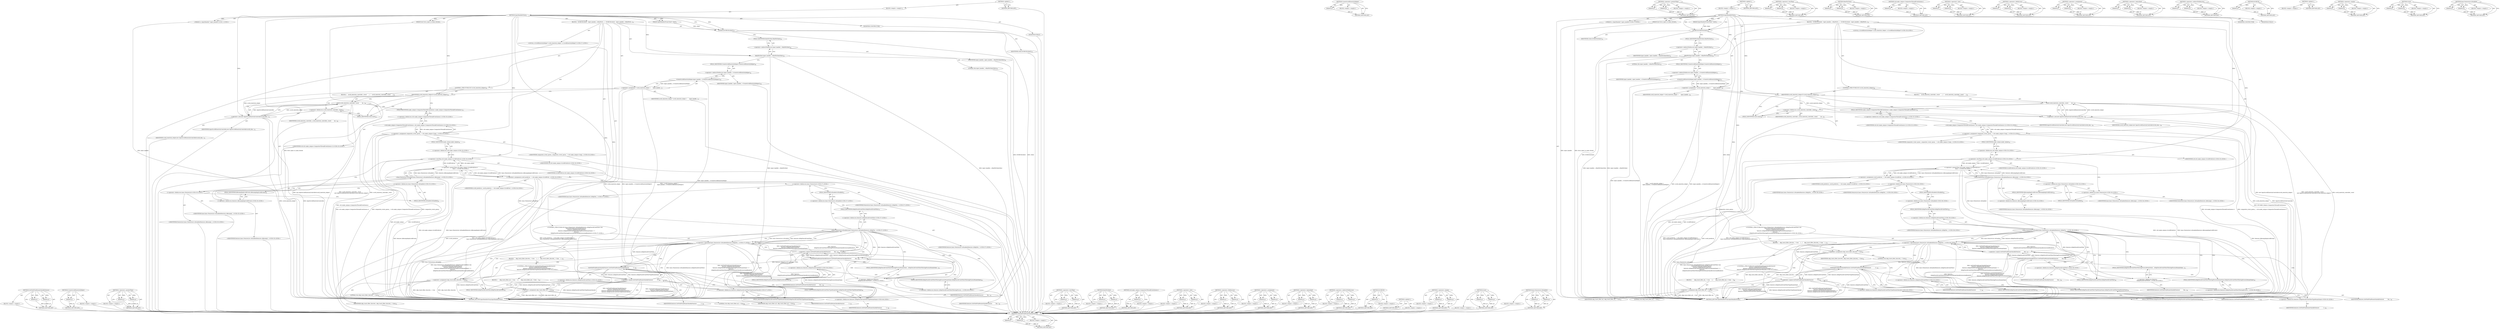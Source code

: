 digraph "base.FeatureList.IsEnabled" {
vulnerable_202 [label=<(METHOD,GetFieldTrialParamValueByFeature)>];
vulnerable_203 [label=<(PARAM,p1)>];
vulnerable_204 [label=<(PARAM,p2)>];
vulnerable_205 [label=<(BLOCK,&lt;empty&gt;,&lt;empty&gt;)>];
vulnerable_206 [label=<(METHOD_RETURN,ANY)>];
vulnerable_154 [label=<(METHOD,CreateScrollElasticityHelper)>];
vulnerable_155 [label=<(PARAM,p1)>];
vulnerable_156 [label=<(BLOCK,&lt;empty&gt;,&lt;empty&gt;)>];
vulnerable_157 [label=<(METHOD_RETURN,ANY)>];
vulnerable_177 [label=<(METHOD,&lt;operator&gt;.greaterThan)>];
vulnerable_178 [label=<(PARAM,p1)>];
vulnerable_179 [label=<(PARAM,p2)>];
vulnerable_180 [label=<(BLOCK,&lt;empty&gt;,&lt;empty&gt;)>];
vulnerable_181 [label=<(METHOD_RETURN,ANY)>];
vulnerable_6 [label=<(METHOD,&lt;global&gt;)<SUB>1</SUB>>];
vulnerable_7 [label=<(BLOCK,&lt;empty&gt;,&lt;empty&gt;)<SUB>1</SUB>>];
vulnerable_8 [label=<(METHOD,InputHandlerProxy)<SUB>1</SUB>>];
vulnerable_9 [label="<(PARAM,cc::InputHandler* input_handler)<SUB>1</SUB>>"];
vulnerable_10 [label=<(PARAM,InputHandlerProxyClient* client)<SUB>2</SUB>>];
vulnerable_11 [label=<(PARAM,bool force_input_to_main_thread)<SUB>3</SUB>>];
vulnerable_12 [label=<(BLOCK,{
  DCHECK(client);
  input_handler_-&gt;BindToCli...,{
  DCHECK(client);
  input_handler_-&gt;BindToCli...)<SUB>24</SUB>>];
vulnerable_13 [label=<(DCHECK,DCHECK(client))<SUB>25</SUB>>];
vulnerable_14 [label=<(IDENTIFIER,client,DCHECK(client))<SUB>25</SUB>>];
vulnerable_15 [label=<(BindToClient,input_handler_-&gt;BindToClient(this))<SUB>26</SUB>>];
vulnerable_16 [label=<(&lt;operator&gt;.indirectFieldAccess,input_handler_-&gt;BindToClient)<SUB>26</SUB>>];
vulnerable_17 [label=<(IDENTIFIER,input_handler_,input_handler_-&gt;BindToClient(this))<SUB>26</SUB>>];
vulnerable_18 [label=<(FIELD_IDENTIFIER,BindToClient,BindToClient)<SUB>26</SUB>>];
vulnerable_19 [label=<(LITERAL,this,input_handler_-&gt;BindToClient(this))<SUB>26</SUB>>];
vulnerable_20 [label="<(LOCAL,cc.ScrollElasticityHelper* scroll_elasticity_helper: cc.ScrollElasticityHelper*)<SUB>27</SUB>>"];
vulnerable_21 [label=<(&lt;operator&gt;.assignment,* scroll_elasticity_helper =
      input_handle...)<SUB>27</SUB>>];
vulnerable_22 [label=<(IDENTIFIER,scroll_elasticity_helper,* scroll_elasticity_helper =
      input_handle...)<SUB>27</SUB>>];
vulnerable_23 [label=<(CreateScrollElasticityHelper,input_handler_-&gt;CreateScrollElasticityHelper())<SUB>28</SUB>>];
vulnerable_24 [label=<(&lt;operator&gt;.indirectFieldAccess,input_handler_-&gt;CreateScrollElasticityHelper)<SUB>28</SUB>>];
vulnerable_25 [label=<(IDENTIFIER,input_handler_,input_handler_-&gt;CreateScrollElasticityHelper())<SUB>28</SUB>>];
vulnerable_26 [label=<(FIELD_IDENTIFIER,CreateScrollElasticityHelper,CreateScrollElasticityHelper)<SUB>28</SUB>>];
vulnerable_27 [label=<(CONTROL_STRUCTURE,IF,if (scroll_elasticity_helper))<SUB>29</SUB>>];
vulnerable_28 [label=<(IDENTIFIER,scroll_elasticity_helper,if (scroll_elasticity_helper))<SUB>29</SUB>>];
vulnerable_29 [label=<(BLOCK,{
    scroll_elasticity_controller_.reset(
    ...,{
    scroll_elasticity_controller_.reset(
    ...)<SUB>29</SUB>>];
vulnerable_30 [label=<(reset,scroll_elasticity_controller_.reset(
        ne...)<SUB>30</SUB>>];
vulnerable_31 [label=<(&lt;operator&gt;.fieldAccess,scroll_elasticity_controller_.reset)<SUB>30</SUB>>];
vulnerable_32 [label=<(IDENTIFIER,scroll_elasticity_controller_,scroll_elasticity_controller_.reset(
        ne...)<SUB>30</SUB>>];
vulnerable_33 [label=<(FIELD_IDENTIFIER,reset,reset)<SUB>30</SUB>>];
vulnerable_34 [label=<(&lt;operator&gt;.new,new InputScrollElasticityController(scroll_elas...)<SUB>31</SUB>>];
vulnerable_35 [label=<(IDENTIFIER,InputScrollElasticityController,new InputScrollElasticityController(scroll_elas...)<SUB>31</SUB>>];
vulnerable_36 [label=<(IDENTIFIER,scroll_elasticity_helper,new InputScrollElasticityController(scroll_elas...)<SUB>31</SUB>>];
vulnerable_37 [label="<(&lt;operator&gt;.assignment,compositor_event_queue_ = std::make_unique&lt;Comp...)<SUB>33</SUB>>"];
vulnerable_38 [label="<(IDENTIFIER,compositor_event_queue_,compositor_event_queue_ = std::make_unique&lt;Comp...)<SUB>33</SUB>>"];
vulnerable_39 [label="<(std.make_unique&lt;CompositorThreadEventQueue&gt;,std::make_unique&lt;CompositorThreadEventQueue&gt;())<SUB>33</SUB>>"];
vulnerable_40 [label="<(&lt;operator&gt;.fieldAccess,std::make_unique&lt;CompositorThreadEventQueue&gt;)<SUB>33</SUB>>"];
vulnerable_41 [label="<(IDENTIFIER,std,std::make_unique&lt;CompositorThreadEventQueue&gt;())<SUB>33</SUB>>"];
vulnerable_42 [label=<(FIELD_IDENTIFIER,make_unique&lt;CompositorThreadEventQueue&gt;,make_unique&lt;CompositorThreadEventQueue&gt;)<SUB>33</SUB>>];
vulnerable_43 [label="<(&lt;operator&gt;.assignment,scroll_predictor_ = std::make_unique&lt;ScrollPred...)<SUB>34</SUB>>"];
vulnerable_44 [label="<(IDENTIFIER,scroll_predictor_,scroll_predictor_ = std::make_unique&lt;ScrollPred...)<SUB>34</SUB>>"];
vulnerable_45 [label="<(&lt;operator&gt;.greaterThan,std::make_unique&lt;ScrollPredictor&gt;(
      base::...)<SUB>34</SUB>>"];
vulnerable_46 [label="<(&lt;operator&gt;.lessThan,std::make_unique&lt;ScrollPredictor)<SUB>34</SUB>>"];
vulnerable_47 [label="<(&lt;operator&gt;.fieldAccess,std::make_unique)<SUB>34</SUB>>"];
vulnerable_48 [label="<(IDENTIFIER,std,std::make_unique&lt;ScrollPredictor)<SUB>34</SUB>>"];
vulnerable_49 [label=<(FIELD_IDENTIFIER,make_unique,make_unique)<SUB>34</SUB>>];
vulnerable_50 [label="<(IDENTIFIER,ScrollPredictor,std::make_unique&lt;ScrollPredictor)<SUB>34</SUB>>"];
vulnerable_51 [label="<(base.FeatureList.IsEnabled,base::FeatureList::IsEnabled(features::kResampl...)<SUB>35</SUB>>"];
vulnerable_52 [label="<(&lt;operator&gt;.fieldAccess,base::FeatureList::IsEnabled)<SUB>35</SUB>>"];
vulnerable_53 [label="<(&lt;operator&gt;.fieldAccess,base::FeatureList)<SUB>35</SUB>>"];
vulnerable_54 [label="<(IDENTIFIER,base,base::FeatureList::IsEnabled(features::kResampl...)<SUB>35</SUB>>"];
vulnerable_55 [label="<(IDENTIFIER,FeatureList,base::FeatureList::IsEnabled(features::kResampl...)<SUB>35</SUB>>"];
vulnerable_56 [label=<(FIELD_IDENTIFIER,IsEnabled,IsEnabled)<SUB>35</SUB>>];
vulnerable_57 [label="<(&lt;operator&gt;.fieldAccess,features::kResamplingScrollEvents)<SUB>35</SUB>>"];
vulnerable_58 [label="<(IDENTIFIER,features,base::FeatureList::IsEnabled(features::kResampl...)<SUB>35</SUB>>"];
vulnerable_59 [label=<(FIELD_IDENTIFIER,kResamplingScrollEvents,kResamplingScrollEvents)<SUB>35</SUB>>];
vulnerable_60 [label="<(CONTROL_STRUCTURE,IF,if (base::FeatureList::IsEnabled(features::kSkipTouchEventFilter) &amp;&amp;
      GetFieldTrialParamValueByFeature(
          features::kSkipTouchEventFilter,
          features::kSkipTouchEventFilterFilteringProcessParamName) ==
          features::
              kSkipTouchEventFilterFilteringProcessParamValueBrowserAndRenderer))<SUB>37</SUB>>"];
vulnerable_61 [label="<(&lt;operator&gt;.logicalAnd,base::FeatureList::IsEnabled(features::kSkipTou...)<SUB>37</SUB>>"];
vulnerable_62 [label="<(base.FeatureList.IsEnabled,base::FeatureList::IsEnabled(features::kSkipTou...)<SUB>37</SUB>>"];
vulnerable_63 [label="<(&lt;operator&gt;.fieldAccess,base::FeatureList::IsEnabled)<SUB>37</SUB>>"];
vulnerable_64 [label="<(&lt;operator&gt;.fieldAccess,base::FeatureList)<SUB>37</SUB>>"];
vulnerable_65 [label="<(IDENTIFIER,base,base::FeatureList::IsEnabled(features::kSkipTou...)<SUB>37</SUB>>"];
vulnerable_66 [label="<(IDENTIFIER,FeatureList,base::FeatureList::IsEnabled(features::kSkipTou...)<SUB>37</SUB>>"];
vulnerable_67 [label=<(FIELD_IDENTIFIER,IsEnabled,IsEnabled)<SUB>37</SUB>>];
vulnerable_68 [label="<(&lt;operator&gt;.fieldAccess,features::kSkipTouchEventFilter)<SUB>37</SUB>>"];
vulnerable_69 [label="<(IDENTIFIER,features,base::FeatureList::IsEnabled(features::kSkipTou...)<SUB>37</SUB>>"];
vulnerable_70 [label=<(FIELD_IDENTIFIER,kSkipTouchEventFilter,kSkipTouchEventFilter)<SUB>37</SUB>>];
vulnerable_71 [label=<(&lt;operator&gt;.equals,GetFieldTrialParamValueByFeature(
          fea...)<SUB>38</SUB>>];
vulnerable_72 [label=<(GetFieldTrialParamValueByFeature,GetFieldTrialParamValueByFeature(
          fea...)<SUB>38</SUB>>];
vulnerable_73 [label="<(&lt;operator&gt;.fieldAccess,features::kSkipTouchEventFilter)<SUB>39</SUB>>"];
vulnerable_74 [label=<(IDENTIFIER,features,GetFieldTrialParamValueByFeature(
          fea...)<SUB>39</SUB>>];
vulnerable_75 [label=<(FIELD_IDENTIFIER,kSkipTouchEventFilter,kSkipTouchEventFilter)<SUB>39</SUB>>];
vulnerable_76 [label="<(&lt;operator&gt;.fieldAccess,features::kSkipTouchEventFilterFilteringProcess...)<SUB>40</SUB>>"];
vulnerable_77 [label=<(IDENTIFIER,features,GetFieldTrialParamValueByFeature(
          fea...)<SUB>40</SUB>>];
vulnerable_78 [label=<(FIELD_IDENTIFIER,kSkipTouchEventFilterFilteringProcessParamName,kSkipTouchEventFilterFilteringProcessParamName)<SUB>40</SUB>>];
vulnerable_79 [label="<(&lt;operator&gt;.fieldAccess,features::
              kSkipTouchEventFilterF...)<SUB>41</SUB>>"];
vulnerable_80 [label=<(IDENTIFIER,features,GetFieldTrialParamValueByFeature(
          fea...)<SUB>41</SUB>>];
vulnerable_81 [label=<(FIELD_IDENTIFIER,kSkipTouchEventFilterFilteringProcessParamValue...,kSkipTouchEventFilterFilteringProcessParamValue...)<SUB>42</SUB>>];
vulnerable_82 [label=<(BLOCK,{
    skip_touch_filter_discrete_ = true;
    i...,{
    skip_touch_filter_discrete_ = true;
    i...)<SUB>42</SUB>>];
vulnerable_83 [label=<(&lt;operator&gt;.assignment,skip_touch_filter_discrete_ = true)<SUB>43</SUB>>];
vulnerable_84 [label=<(IDENTIFIER,skip_touch_filter_discrete_,skip_touch_filter_discrete_ = true)<SUB>43</SUB>>];
vulnerable_85 [label=<(LITERAL,true,skip_touch_filter_discrete_ = true)<SUB>43</SUB>>];
vulnerable_86 [label="<(CONTROL_STRUCTURE,IF,if (GetFieldTrialParamValueByFeature(
            features::kSkipTouchEventFilter,
            features::kSkipTouchEventFilterTypeParamName) ==
        features::kSkipTouchEventFilterTypeParamValueAll))<SUB>44</SUB>>"];
vulnerable_87 [label=<(&lt;operator&gt;.equals,GetFieldTrialParamValueByFeature(
            f...)<SUB>44</SUB>>];
vulnerable_88 [label=<(GetFieldTrialParamValueByFeature,GetFieldTrialParamValueByFeature(
            f...)<SUB>44</SUB>>];
vulnerable_89 [label="<(&lt;operator&gt;.fieldAccess,features::kSkipTouchEventFilter)<SUB>45</SUB>>"];
vulnerable_90 [label=<(IDENTIFIER,features,GetFieldTrialParamValueByFeature(
            f...)<SUB>45</SUB>>];
vulnerable_91 [label=<(FIELD_IDENTIFIER,kSkipTouchEventFilter,kSkipTouchEventFilter)<SUB>45</SUB>>];
vulnerable_92 [label="<(&lt;operator&gt;.fieldAccess,features::kSkipTouchEventFilterTypeParamName)<SUB>46</SUB>>"];
vulnerable_93 [label=<(IDENTIFIER,features,GetFieldTrialParamValueByFeature(
            f...)<SUB>46</SUB>>];
vulnerable_94 [label=<(FIELD_IDENTIFIER,kSkipTouchEventFilterTypeParamName,kSkipTouchEventFilterTypeParamName)<SUB>46</SUB>>];
vulnerable_95 [label="<(&lt;operator&gt;.fieldAccess,features::kSkipTouchEventFilterTypeParamValueAll)<SUB>47</SUB>>"];
vulnerable_96 [label=<(IDENTIFIER,features,GetFieldTrialParamValueByFeature(
            f...)<SUB>47</SUB>>];
vulnerable_97 [label=<(FIELD_IDENTIFIER,kSkipTouchEventFilterTypeParamValueAll,kSkipTouchEventFilterTypeParamValueAll)<SUB>47</SUB>>];
vulnerable_98 [label=<(BLOCK,{
      skip_touch_filter_all_ = true;
    },{
      skip_touch_filter_all_ = true;
    })<SUB>47</SUB>>];
vulnerable_99 [label=<(&lt;operator&gt;.assignment,skip_touch_filter_all_ = true)<SUB>48</SUB>>];
vulnerable_100 [label=<(IDENTIFIER,skip_touch_filter_all_,skip_touch_filter_all_ = true)<SUB>48</SUB>>];
vulnerable_101 [label=<(LITERAL,true,skip_touch_filter_all_ = true)<SUB>48</SUB>>];
vulnerable_102 [label=<(MODIFIER,CONSTRUCTOR)>];
vulnerable_103 [label=<(MODIFIER,PUBLIC)>];
vulnerable_104 [label=<(METHOD_RETURN,InputHandlerProxy.InputHandlerProxy)<SUB>1</SUB>>];
vulnerable_106 [label=<(METHOD_RETURN,ANY)<SUB>1</SUB>>];
vulnerable_182 [label=<(METHOD,&lt;operator&gt;.lessThan)>];
vulnerable_183 [label=<(PARAM,p1)>];
vulnerable_184 [label=<(PARAM,p2)>];
vulnerable_185 [label=<(BLOCK,&lt;empty&gt;,&lt;empty&gt;)>];
vulnerable_186 [label=<(METHOD_RETURN,ANY)>];
vulnerable_139 [label=<(METHOD,BindToClient)>];
vulnerable_140 [label=<(PARAM,p1)>];
vulnerable_141 [label=<(PARAM,p2)>];
vulnerable_142 [label=<(BLOCK,&lt;empty&gt;,&lt;empty&gt;)>];
vulnerable_143 [label=<(METHOD_RETURN,ANY)>];
vulnerable_173 [label=<(METHOD,std.make_unique&lt;CompositorThreadEventQueue&gt;)>];
vulnerable_174 [label=<(PARAM,p1)>];
vulnerable_175 [label=<(BLOCK,&lt;empty&gt;,&lt;empty&gt;)>];
vulnerable_176 [label=<(METHOD_RETURN,ANY)>];
vulnerable_168 [label=<(METHOD,&lt;operator&gt;.new)>];
vulnerable_169 [label=<(PARAM,p1)>];
vulnerable_170 [label=<(PARAM,p2)>];
vulnerable_171 [label=<(BLOCK,&lt;empty&gt;,&lt;empty&gt;)>];
vulnerable_172 [label=<(METHOD_RETURN,ANY)>];
vulnerable_163 [label=<(METHOD,&lt;operator&gt;.fieldAccess)>];
vulnerable_164 [label=<(PARAM,p1)>];
vulnerable_165 [label=<(PARAM,p2)>];
vulnerable_166 [label=<(BLOCK,&lt;empty&gt;,&lt;empty&gt;)>];
vulnerable_167 [label=<(METHOD_RETURN,ANY)>];
vulnerable_149 [label=<(METHOD,&lt;operator&gt;.assignment)>];
vulnerable_150 [label=<(PARAM,p1)>];
vulnerable_151 [label=<(PARAM,p2)>];
vulnerable_152 [label=<(BLOCK,&lt;empty&gt;,&lt;empty&gt;)>];
vulnerable_153 [label=<(METHOD_RETURN,ANY)>];
vulnerable_192 [label=<(METHOD,&lt;operator&gt;.logicalAnd)>];
vulnerable_193 [label=<(PARAM,p1)>];
vulnerable_194 [label=<(PARAM,p2)>];
vulnerable_195 [label=<(BLOCK,&lt;empty&gt;,&lt;empty&gt;)>];
vulnerable_196 [label=<(METHOD_RETURN,ANY)>];
vulnerable_144 [label=<(METHOD,&lt;operator&gt;.indirectFieldAccess)>];
vulnerable_145 [label=<(PARAM,p1)>];
vulnerable_146 [label=<(PARAM,p2)>];
vulnerable_147 [label=<(BLOCK,&lt;empty&gt;,&lt;empty&gt;)>];
vulnerable_148 [label=<(METHOD_RETURN,ANY)>];
vulnerable_135 [label=<(METHOD,DCHECK)>];
vulnerable_136 [label=<(PARAM,p1)>];
vulnerable_137 [label=<(BLOCK,&lt;empty&gt;,&lt;empty&gt;)>];
vulnerable_138 [label=<(METHOD_RETURN,ANY)>];
vulnerable_129 [label=<(METHOD,&lt;global&gt;)<SUB>1</SUB>>];
vulnerable_130 [label=<(BLOCK,&lt;empty&gt;,&lt;empty&gt;)>];
vulnerable_131 [label=<(METHOD_RETURN,ANY)>];
vulnerable_197 [label=<(METHOD,&lt;operator&gt;.equals)>];
vulnerable_198 [label=<(PARAM,p1)>];
vulnerable_199 [label=<(PARAM,p2)>];
vulnerable_200 [label=<(BLOCK,&lt;empty&gt;,&lt;empty&gt;)>];
vulnerable_201 [label=<(METHOD_RETURN,ANY)>];
vulnerable_158 [label=<(METHOD,reset)>];
vulnerable_159 [label=<(PARAM,p1)>];
vulnerable_160 [label=<(PARAM,p2)>];
vulnerable_161 [label=<(BLOCK,&lt;empty&gt;,&lt;empty&gt;)>];
vulnerable_162 [label=<(METHOD_RETURN,ANY)>];
vulnerable_187 [label=<(METHOD,base.FeatureList.IsEnabled)>];
vulnerable_188 [label=<(PARAM,p1)>];
vulnerable_189 [label=<(PARAM,p2)>];
vulnerable_190 [label=<(BLOCK,&lt;empty&gt;,&lt;empty&gt;)>];
vulnerable_191 [label=<(METHOD_RETURN,ANY)>];
fixed_202 [label=<(METHOD,GetFieldTrialParamValueByFeature)>];
fixed_203 [label=<(PARAM,p1)>];
fixed_204 [label=<(PARAM,p2)>];
fixed_205 [label=<(BLOCK,&lt;empty&gt;,&lt;empty&gt;)>];
fixed_206 [label=<(METHOD_RETURN,ANY)>];
fixed_154 [label=<(METHOD,CreateScrollElasticityHelper)>];
fixed_155 [label=<(PARAM,p1)>];
fixed_156 [label=<(BLOCK,&lt;empty&gt;,&lt;empty&gt;)>];
fixed_157 [label=<(METHOD_RETURN,ANY)>];
fixed_177 [label=<(METHOD,&lt;operator&gt;.greaterThan)>];
fixed_178 [label=<(PARAM,p1)>];
fixed_179 [label=<(PARAM,p2)>];
fixed_180 [label=<(BLOCK,&lt;empty&gt;,&lt;empty&gt;)>];
fixed_181 [label=<(METHOD_RETURN,ANY)>];
fixed_6 [label=<(METHOD,&lt;global&gt;)<SUB>1</SUB>>];
fixed_7 [label=<(BLOCK,&lt;empty&gt;,&lt;empty&gt;)<SUB>1</SUB>>];
fixed_8 [label=<(METHOD,InputHandlerProxy)<SUB>1</SUB>>];
fixed_9 [label="<(PARAM,cc::InputHandler* input_handler)<SUB>1</SUB>>"];
fixed_10 [label=<(PARAM,InputHandlerProxyClient* client)<SUB>2</SUB>>];
fixed_11 [label=<(PARAM,bool force_input_to_main_thread)<SUB>3</SUB>>];
fixed_12 [label=<(BLOCK,{
  DCHECK(client);
  input_handler_-&gt;BindToCli...,{
  DCHECK(client);
  input_handler_-&gt;BindToCli...)<SUB>23</SUB>>];
fixed_13 [label=<(DCHECK,DCHECK(client))<SUB>24</SUB>>];
fixed_14 [label=<(IDENTIFIER,client,DCHECK(client))<SUB>24</SUB>>];
fixed_15 [label=<(BindToClient,input_handler_-&gt;BindToClient(this))<SUB>25</SUB>>];
fixed_16 [label=<(&lt;operator&gt;.indirectFieldAccess,input_handler_-&gt;BindToClient)<SUB>25</SUB>>];
fixed_17 [label=<(IDENTIFIER,input_handler_,input_handler_-&gt;BindToClient(this))<SUB>25</SUB>>];
fixed_18 [label=<(FIELD_IDENTIFIER,BindToClient,BindToClient)<SUB>25</SUB>>];
fixed_19 [label=<(LITERAL,this,input_handler_-&gt;BindToClient(this))<SUB>25</SUB>>];
fixed_20 [label="<(LOCAL,cc.ScrollElasticityHelper* scroll_elasticity_helper: cc.ScrollElasticityHelper*)<SUB>26</SUB>>"];
fixed_21 [label=<(&lt;operator&gt;.assignment,* scroll_elasticity_helper =
      input_handle...)<SUB>26</SUB>>];
fixed_22 [label=<(IDENTIFIER,scroll_elasticity_helper,* scroll_elasticity_helper =
      input_handle...)<SUB>26</SUB>>];
fixed_23 [label=<(CreateScrollElasticityHelper,input_handler_-&gt;CreateScrollElasticityHelper())<SUB>27</SUB>>];
fixed_24 [label=<(&lt;operator&gt;.indirectFieldAccess,input_handler_-&gt;CreateScrollElasticityHelper)<SUB>27</SUB>>];
fixed_25 [label=<(IDENTIFIER,input_handler_,input_handler_-&gt;CreateScrollElasticityHelper())<SUB>27</SUB>>];
fixed_26 [label=<(FIELD_IDENTIFIER,CreateScrollElasticityHelper,CreateScrollElasticityHelper)<SUB>27</SUB>>];
fixed_27 [label=<(CONTROL_STRUCTURE,IF,if (scroll_elasticity_helper))<SUB>28</SUB>>];
fixed_28 [label=<(IDENTIFIER,scroll_elasticity_helper,if (scroll_elasticity_helper))<SUB>28</SUB>>];
fixed_29 [label=<(BLOCK,{
    scroll_elasticity_controller_.reset(
    ...,{
    scroll_elasticity_controller_.reset(
    ...)<SUB>28</SUB>>];
fixed_30 [label=<(reset,scroll_elasticity_controller_.reset(
        ne...)<SUB>29</SUB>>];
fixed_31 [label=<(&lt;operator&gt;.fieldAccess,scroll_elasticity_controller_.reset)<SUB>29</SUB>>];
fixed_32 [label=<(IDENTIFIER,scroll_elasticity_controller_,scroll_elasticity_controller_.reset(
        ne...)<SUB>29</SUB>>];
fixed_33 [label=<(FIELD_IDENTIFIER,reset,reset)<SUB>29</SUB>>];
fixed_34 [label=<(&lt;operator&gt;.new,new InputScrollElasticityController(scroll_elas...)<SUB>30</SUB>>];
fixed_35 [label=<(IDENTIFIER,InputScrollElasticityController,new InputScrollElasticityController(scroll_elas...)<SUB>30</SUB>>];
fixed_36 [label=<(IDENTIFIER,scroll_elasticity_helper,new InputScrollElasticityController(scroll_elas...)<SUB>30</SUB>>];
fixed_37 [label="<(&lt;operator&gt;.assignment,compositor_event_queue_ = std::make_unique&lt;Comp...)<SUB>32</SUB>>"];
fixed_38 [label="<(IDENTIFIER,compositor_event_queue_,compositor_event_queue_ = std::make_unique&lt;Comp...)<SUB>32</SUB>>"];
fixed_39 [label="<(std.make_unique&lt;CompositorThreadEventQueue&gt;,std::make_unique&lt;CompositorThreadEventQueue&gt;())<SUB>32</SUB>>"];
fixed_40 [label="<(&lt;operator&gt;.fieldAccess,std::make_unique&lt;CompositorThreadEventQueue&gt;)<SUB>32</SUB>>"];
fixed_41 [label="<(IDENTIFIER,std,std::make_unique&lt;CompositorThreadEventQueue&gt;())<SUB>32</SUB>>"];
fixed_42 [label=<(FIELD_IDENTIFIER,make_unique&lt;CompositorThreadEventQueue&gt;,make_unique&lt;CompositorThreadEventQueue&gt;)<SUB>32</SUB>>];
fixed_43 [label="<(&lt;operator&gt;.assignment,scroll_predictor_ = std::make_unique&lt;ScrollPred...)<SUB>33</SUB>>"];
fixed_44 [label="<(IDENTIFIER,scroll_predictor_,scroll_predictor_ = std::make_unique&lt;ScrollPred...)<SUB>33</SUB>>"];
fixed_45 [label="<(&lt;operator&gt;.greaterThan,std::make_unique&lt;ScrollPredictor&gt;(
      base::...)<SUB>33</SUB>>"];
fixed_46 [label="<(&lt;operator&gt;.lessThan,std::make_unique&lt;ScrollPredictor)<SUB>33</SUB>>"];
fixed_47 [label="<(&lt;operator&gt;.fieldAccess,std::make_unique)<SUB>33</SUB>>"];
fixed_48 [label="<(IDENTIFIER,std,std::make_unique&lt;ScrollPredictor)<SUB>33</SUB>>"];
fixed_49 [label=<(FIELD_IDENTIFIER,make_unique,make_unique)<SUB>33</SUB>>];
fixed_50 [label="<(IDENTIFIER,ScrollPredictor,std::make_unique&lt;ScrollPredictor)<SUB>33</SUB>>"];
fixed_51 [label="<(base.FeatureList.IsEnabled,base::FeatureList::IsEnabled(features::kResampl...)<SUB>34</SUB>>"];
fixed_52 [label="<(&lt;operator&gt;.fieldAccess,base::FeatureList::IsEnabled)<SUB>34</SUB>>"];
fixed_53 [label="<(&lt;operator&gt;.fieldAccess,base::FeatureList)<SUB>34</SUB>>"];
fixed_54 [label="<(IDENTIFIER,base,base::FeatureList::IsEnabled(features::kResampl...)<SUB>34</SUB>>"];
fixed_55 [label="<(IDENTIFIER,FeatureList,base::FeatureList::IsEnabled(features::kResampl...)<SUB>34</SUB>>"];
fixed_56 [label=<(FIELD_IDENTIFIER,IsEnabled,IsEnabled)<SUB>34</SUB>>];
fixed_57 [label="<(&lt;operator&gt;.fieldAccess,features::kResamplingScrollEvents)<SUB>34</SUB>>"];
fixed_58 [label="<(IDENTIFIER,features,base::FeatureList::IsEnabled(features::kResampl...)<SUB>34</SUB>>"];
fixed_59 [label=<(FIELD_IDENTIFIER,kResamplingScrollEvents,kResamplingScrollEvents)<SUB>34</SUB>>];
fixed_60 [label="<(CONTROL_STRUCTURE,IF,if (base::FeatureList::IsEnabled(features::kSkipTouchEventFilter) &amp;&amp;
      GetFieldTrialParamValueByFeature(
          features::kSkipTouchEventFilter,
          features::kSkipTouchEventFilterFilteringProcessParamName) ==
          features::
              kSkipTouchEventFilterFilteringProcessParamValueBrowserAndRenderer))<SUB>36</SUB>>"];
fixed_61 [label="<(&lt;operator&gt;.logicalAnd,base::FeatureList::IsEnabled(features::kSkipTou...)<SUB>36</SUB>>"];
fixed_62 [label="<(base.FeatureList.IsEnabled,base::FeatureList::IsEnabled(features::kSkipTou...)<SUB>36</SUB>>"];
fixed_63 [label="<(&lt;operator&gt;.fieldAccess,base::FeatureList::IsEnabled)<SUB>36</SUB>>"];
fixed_64 [label="<(&lt;operator&gt;.fieldAccess,base::FeatureList)<SUB>36</SUB>>"];
fixed_65 [label="<(IDENTIFIER,base,base::FeatureList::IsEnabled(features::kSkipTou...)<SUB>36</SUB>>"];
fixed_66 [label="<(IDENTIFIER,FeatureList,base::FeatureList::IsEnabled(features::kSkipTou...)<SUB>36</SUB>>"];
fixed_67 [label=<(FIELD_IDENTIFIER,IsEnabled,IsEnabled)<SUB>36</SUB>>];
fixed_68 [label="<(&lt;operator&gt;.fieldAccess,features::kSkipTouchEventFilter)<SUB>36</SUB>>"];
fixed_69 [label="<(IDENTIFIER,features,base::FeatureList::IsEnabled(features::kSkipTou...)<SUB>36</SUB>>"];
fixed_70 [label=<(FIELD_IDENTIFIER,kSkipTouchEventFilter,kSkipTouchEventFilter)<SUB>36</SUB>>];
fixed_71 [label=<(&lt;operator&gt;.equals,GetFieldTrialParamValueByFeature(
          fea...)<SUB>37</SUB>>];
fixed_72 [label=<(GetFieldTrialParamValueByFeature,GetFieldTrialParamValueByFeature(
          fea...)<SUB>37</SUB>>];
fixed_73 [label="<(&lt;operator&gt;.fieldAccess,features::kSkipTouchEventFilter)<SUB>38</SUB>>"];
fixed_74 [label=<(IDENTIFIER,features,GetFieldTrialParamValueByFeature(
          fea...)<SUB>38</SUB>>];
fixed_75 [label=<(FIELD_IDENTIFIER,kSkipTouchEventFilter,kSkipTouchEventFilter)<SUB>38</SUB>>];
fixed_76 [label="<(&lt;operator&gt;.fieldAccess,features::kSkipTouchEventFilterFilteringProcess...)<SUB>39</SUB>>"];
fixed_77 [label=<(IDENTIFIER,features,GetFieldTrialParamValueByFeature(
          fea...)<SUB>39</SUB>>];
fixed_78 [label=<(FIELD_IDENTIFIER,kSkipTouchEventFilterFilteringProcessParamName,kSkipTouchEventFilterFilteringProcessParamName)<SUB>39</SUB>>];
fixed_79 [label="<(&lt;operator&gt;.fieldAccess,features::
              kSkipTouchEventFilterF...)<SUB>40</SUB>>"];
fixed_80 [label=<(IDENTIFIER,features,GetFieldTrialParamValueByFeature(
          fea...)<SUB>40</SUB>>];
fixed_81 [label=<(FIELD_IDENTIFIER,kSkipTouchEventFilterFilteringProcessParamValue...,kSkipTouchEventFilterFilteringProcessParamValue...)<SUB>41</SUB>>];
fixed_82 [label=<(BLOCK,{
    skip_touch_filter_discrete_ = true;
    i...,{
    skip_touch_filter_discrete_ = true;
    i...)<SUB>41</SUB>>];
fixed_83 [label=<(&lt;operator&gt;.assignment,skip_touch_filter_discrete_ = true)<SUB>42</SUB>>];
fixed_84 [label=<(IDENTIFIER,skip_touch_filter_discrete_,skip_touch_filter_discrete_ = true)<SUB>42</SUB>>];
fixed_85 [label=<(LITERAL,true,skip_touch_filter_discrete_ = true)<SUB>42</SUB>>];
fixed_86 [label="<(CONTROL_STRUCTURE,IF,if (GetFieldTrialParamValueByFeature(
            features::kSkipTouchEventFilter,
            features::kSkipTouchEventFilterTypeParamName) ==
        features::kSkipTouchEventFilterTypeParamValueAll))<SUB>43</SUB>>"];
fixed_87 [label=<(&lt;operator&gt;.equals,GetFieldTrialParamValueByFeature(
            f...)<SUB>43</SUB>>];
fixed_88 [label=<(GetFieldTrialParamValueByFeature,GetFieldTrialParamValueByFeature(
            f...)<SUB>43</SUB>>];
fixed_89 [label="<(&lt;operator&gt;.fieldAccess,features::kSkipTouchEventFilter)<SUB>44</SUB>>"];
fixed_90 [label=<(IDENTIFIER,features,GetFieldTrialParamValueByFeature(
            f...)<SUB>44</SUB>>];
fixed_91 [label=<(FIELD_IDENTIFIER,kSkipTouchEventFilter,kSkipTouchEventFilter)<SUB>44</SUB>>];
fixed_92 [label="<(&lt;operator&gt;.fieldAccess,features::kSkipTouchEventFilterTypeParamName)<SUB>45</SUB>>"];
fixed_93 [label=<(IDENTIFIER,features,GetFieldTrialParamValueByFeature(
            f...)<SUB>45</SUB>>];
fixed_94 [label=<(FIELD_IDENTIFIER,kSkipTouchEventFilterTypeParamName,kSkipTouchEventFilterTypeParamName)<SUB>45</SUB>>];
fixed_95 [label="<(&lt;operator&gt;.fieldAccess,features::kSkipTouchEventFilterTypeParamValueAll)<SUB>46</SUB>>"];
fixed_96 [label=<(IDENTIFIER,features,GetFieldTrialParamValueByFeature(
            f...)<SUB>46</SUB>>];
fixed_97 [label=<(FIELD_IDENTIFIER,kSkipTouchEventFilterTypeParamValueAll,kSkipTouchEventFilterTypeParamValueAll)<SUB>46</SUB>>];
fixed_98 [label=<(BLOCK,{
      skip_touch_filter_all_ = true;
    },{
      skip_touch_filter_all_ = true;
    })<SUB>46</SUB>>];
fixed_99 [label=<(&lt;operator&gt;.assignment,skip_touch_filter_all_ = true)<SUB>47</SUB>>];
fixed_100 [label=<(IDENTIFIER,skip_touch_filter_all_,skip_touch_filter_all_ = true)<SUB>47</SUB>>];
fixed_101 [label=<(LITERAL,true,skip_touch_filter_all_ = true)<SUB>47</SUB>>];
fixed_102 [label=<(MODIFIER,CONSTRUCTOR)>];
fixed_103 [label=<(MODIFIER,PUBLIC)>];
fixed_104 [label=<(METHOD_RETURN,InputHandlerProxy.InputHandlerProxy)<SUB>1</SUB>>];
fixed_106 [label=<(METHOD_RETURN,ANY)<SUB>1</SUB>>];
fixed_182 [label=<(METHOD,&lt;operator&gt;.lessThan)>];
fixed_183 [label=<(PARAM,p1)>];
fixed_184 [label=<(PARAM,p2)>];
fixed_185 [label=<(BLOCK,&lt;empty&gt;,&lt;empty&gt;)>];
fixed_186 [label=<(METHOD_RETURN,ANY)>];
fixed_139 [label=<(METHOD,BindToClient)>];
fixed_140 [label=<(PARAM,p1)>];
fixed_141 [label=<(PARAM,p2)>];
fixed_142 [label=<(BLOCK,&lt;empty&gt;,&lt;empty&gt;)>];
fixed_143 [label=<(METHOD_RETURN,ANY)>];
fixed_173 [label=<(METHOD,std.make_unique&lt;CompositorThreadEventQueue&gt;)>];
fixed_174 [label=<(PARAM,p1)>];
fixed_175 [label=<(BLOCK,&lt;empty&gt;,&lt;empty&gt;)>];
fixed_176 [label=<(METHOD_RETURN,ANY)>];
fixed_168 [label=<(METHOD,&lt;operator&gt;.new)>];
fixed_169 [label=<(PARAM,p1)>];
fixed_170 [label=<(PARAM,p2)>];
fixed_171 [label=<(BLOCK,&lt;empty&gt;,&lt;empty&gt;)>];
fixed_172 [label=<(METHOD_RETURN,ANY)>];
fixed_163 [label=<(METHOD,&lt;operator&gt;.fieldAccess)>];
fixed_164 [label=<(PARAM,p1)>];
fixed_165 [label=<(PARAM,p2)>];
fixed_166 [label=<(BLOCK,&lt;empty&gt;,&lt;empty&gt;)>];
fixed_167 [label=<(METHOD_RETURN,ANY)>];
fixed_149 [label=<(METHOD,&lt;operator&gt;.assignment)>];
fixed_150 [label=<(PARAM,p1)>];
fixed_151 [label=<(PARAM,p2)>];
fixed_152 [label=<(BLOCK,&lt;empty&gt;,&lt;empty&gt;)>];
fixed_153 [label=<(METHOD_RETURN,ANY)>];
fixed_192 [label=<(METHOD,&lt;operator&gt;.logicalAnd)>];
fixed_193 [label=<(PARAM,p1)>];
fixed_194 [label=<(PARAM,p2)>];
fixed_195 [label=<(BLOCK,&lt;empty&gt;,&lt;empty&gt;)>];
fixed_196 [label=<(METHOD_RETURN,ANY)>];
fixed_144 [label=<(METHOD,&lt;operator&gt;.indirectFieldAccess)>];
fixed_145 [label=<(PARAM,p1)>];
fixed_146 [label=<(PARAM,p2)>];
fixed_147 [label=<(BLOCK,&lt;empty&gt;,&lt;empty&gt;)>];
fixed_148 [label=<(METHOD_RETURN,ANY)>];
fixed_135 [label=<(METHOD,DCHECK)>];
fixed_136 [label=<(PARAM,p1)>];
fixed_137 [label=<(BLOCK,&lt;empty&gt;,&lt;empty&gt;)>];
fixed_138 [label=<(METHOD_RETURN,ANY)>];
fixed_129 [label=<(METHOD,&lt;global&gt;)<SUB>1</SUB>>];
fixed_130 [label=<(BLOCK,&lt;empty&gt;,&lt;empty&gt;)>];
fixed_131 [label=<(METHOD_RETURN,ANY)>];
fixed_197 [label=<(METHOD,&lt;operator&gt;.equals)>];
fixed_198 [label=<(PARAM,p1)>];
fixed_199 [label=<(PARAM,p2)>];
fixed_200 [label=<(BLOCK,&lt;empty&gt;,&lt;empty&gt;)>];
fixed_201 [label=<(METHOD_RETURN,ANY)>];
fixed_158 [label=<(METHOD,reset)>];
fixed_159 [label=<(PARAM,p1)>];
fixed_160 [label=<(PARAM,p2)>];
fixed_161 [label=<(BLOCK,&lt;empty&gt;,&lt;empty&gt;)>];
fixed_162 [label=<(METHOD_RETURN,ANY)>];
fixed_187 [label=<(METHOD,base.FeatureList.IsEnabled)>];
fixed_188 [label=<(PARAM,p1)>];
fixed_189 [label=<(PARAM,p2)>];
fixed_190 [label=<(BLOCK,&lt;empty&gt;,&lt;empty&gt;)>];
fixed_191 [label=<(METHOD_RETURN,ANY)>];
vulnerable_202 -> vulnerable_203  [key=0, label="AST: "];
vulnerable_202 -> vulnerable_203  [key=1, label="DDG: "];
vulnerable_202 -> vulnerable_205  [key=0, label="AST: "];
vulnerable_202 -> vulnerable_204  [key=0, label="AST: "];
vulnerable_202 -> vulnerable_204  [key=1, label="DDG: "];
vulnerable_202 -> vulnerable_206  [key=0, label="AST: "];
vulnerable_202 -> vulnerable_206  [key=1, label="CFG: "];
vulnerable_203 -> vulnerable_206  [key=0, label="DDG: p1"];
vulnerable_204 -> vulnerable_206  [key=0, label="DDG: p2"];
vulnerable_205 -> fixed_202  [key=0];
vulnerable_206 -> fixed_202  [key=0];
vulnerable_154 -> vulnerable_155  [key=0, label="AST: "];
vulnerable_154 -> vulnerable_155  [key=1, label="DDG: "];
vulnerable_154 -> vulnerable_156  [key=0, label="AST: "];
vulnerable_154 -> vulnerable_157  [key=0, label="AST: "];
vulnerable_154 -> vulnerable_157  [key=1, label="CFG: "];
vulnerable_155 -> vulnerable_157  [key=0, label="DDG: p1"];
vulnerable_156 -> fixed_202  [key=0];
vulnerable_157 -> fixed_202  [key=0];
vulnerable_177 -> vulnerable_178  [key=0, label="AST: "];
vulnerable_177 -> vulnerable_178  [key=1, label="DDG: "];
vulnerable_177 -> vulnerable_180  [key=0, label="AST: "];
vulnerable_177 -> vulnerable_179  [key=0, label="AST: "];
vulnerable_177 -> vulnerable_179  [key=1, label="DDG: "];
vulnerable_177 -> vulnerable_181  [key=0, label="AST: "];
vulnerable_177 -> vulnerable_181  [key=1, label="CFG: "];
vulnerable_178 -> vulnerable_181  [key=0, label="DDG: p1"];
vulnerable_179 -> vulnerable_181  [key=0, label="DDG: p2"];
vulnerable_180 -> fixed_202  [key=0];
vulnerable_181 -> fixed_202  [key=0];
vulnerable_6 -> vulnerable_7  [key=0, label="AST: "];
vulnerable_6 -> vulnerable_106  [key=0, label="AST: "];
vulnerable_6 -> vulnerable_106  [key=1, label="CFG: "];
vulnerable_7 -> vulnerable_8  [key=0, label="AST: "];
vulnerable_8 -> vulnerable_9  [key=0, label="AST: "];
vulnerable_8 -> vulnerable_9  [key=1, label="DDG: "];
vulnerable_8 -> vulnerable_10  [key=0, label="AST: "];
vulnerable_8 -> vulnerable_10  [key=1, label="DDG: "];
vulnerable_8 -> vulnerable_11  [key=0, label="AST: "];
vulnerable_8 -> vulnerable_11  [key=1, label="DDG: "];
vulnerable_8 -> vulnerable_12  [key=0, label="AST: "];
vulnerable_8 -> vulnerable_102  [key=0, label="AST: "];
vulnerable_8 -> vulnerable_103  [key=0, label="AST: "];
vulnerable_8 -> vulnerable_104  [key=0, label="AST: "];
vulnerable_8 -> vulnerable_13  [key=0, label="CFG: "];
vulnerable_8 -> vulnerable_13  [key=1, label="DDG: "];
vulnerable_8 -> vulnerable_15  [key=0, label="DDG: "];
vulnerable_8 -> vulnerable_28  [key=0, label="DDG: "];
vulnerable_8 -> vulnerable_83  [key=0, label="DDG: "];
vulnerable_8 -> vulnerable_46  [key=0, label="DDG: "];
vulnerable_8 -> vulnerable_34  [key=0, label="DDG: "];
vulnerable_8 -> vulnerable_99  [key=0, label="DDG: "];
vulnerable_9 -> vulnerable_104  [key=0, label="DDG: input_handler"];
vulnerable_10 -> vulnerable_13  [key=0, label="DDG: client"];
vulnerable_11 -> vulnerable_104  [key=0, label="DDG: force_input_to_main_thread"];
vulnerable_12 -> vulnerable_13  [key=0, label="AST: "];
vulnerable_12 -> vulnerable_15  [key=0, label="AST: "];
vulnerable_12 -> vulnerable_20  [key=0, label="AST: "];
vulnerable_12 -> vulnerable_21  [key=0, label="AST: "];
vulnerable_12 -> vulnerable_27  [key=0, label="AST: "];
vulnerable_12 -> vulnerable_37  [key=0, label="AST: "];
vulnerable_12 -> vulnerable_43  [key=0, label="AST: "];
vulnerable_12 -> vulnerable_60  [key=0, label="AST: "];
vulnerable_13 -> vulnerable_14  [key=0, label="AST: "];
vulnerable_13 -> vulnerable_18  [key=0, label="CFG: "];
vulnerable_13 -> vulnerable_104  [key=0, label="DDG: client"];
vulnerable_13 -> vulnerable_104  [key=1, label="DDG: DCHECK(client)"];
vulnerable_14 -> fixed_202  [key=0];
vulnerable_15 -> vulnerable_16  [key=0, label="AST: "];
vulnerable_15 -> vulnerable_19  [key=0, label="AST: "];
vulnerable_15 -> vulnerable_26  [key=0, label="CFG: "];
vulnerable_15 -> vulnerable_104  [key=0, label="DDG: input_handler_-&gt;BindToClient"];
vulnerable_15 -> vulnerable_104  [key=1, label="DDG: input_handler_-&gt;BindToClient(this)"];
vulnerable_16 -> vulnerable_17  [key=0, label="AST: "];
vulnerable_16 -> vulnerable_18  [key=0, label="AST: "];
vulnerable_16 -> vulnerable_15  [key=0, label="CFG: "];
vulnerable_17 -> fixed_202  [key=0];
vulnerable_18 -> vulnerable_16  [key=0, label="CFG: "];
vulnerable_19 -> fixed_202  [key=0];
vulnerable_20 -> fixed_202  [key=0];
vulnerable_21 -> vulnerable_22  [key=0, label="AST: "];
vulnerable_21 -> vulnerable_23  [key=0, label="AST: "];
vulnerable_21 -> vulnerable_28  [key=0, label="CFG: "];
vulnerable_21 -> vulnerable_104  [key=0, label="DDG: scroll_elasticity_helper"];
vulnerable_21 -> vulnerable_104  [key=1, label="DDG: input_handler_-&gt;CreateScrollElasticityHelper()"];
vulnerable_21 -> vulnerable_104  [key=2, label="DDG: * scroll_elasticity_helper =
      input_handler_-&gt;CreateScrollElasticityHelper()"];
vulnerable_21 -> vulnerable_34  [key=0, label="DDG: scroll_elasticity_helper"];
vulnerable_22 -> fixed_202  [key=0];
vulnerable_23 -> vulnerable_24  [key=0, label="AST: "];
vulnerable_23 -> vulnerable_21  [key=0, label="CFG: "];
vulnerable_23 -> vulnerable_21  [key=1, label="DDG: input_handler_-&gt;CreateScrollElasticityHelper"];
vulnerable_23 -> vulnerable_104  [key=0, label="DDG: input_handler_-&gt;CreateScrollElasticityHelper"];
vulnerable_24 -> vulnerable_25  [key=0, label="AST: "];
vulnerable_24 -> vulnerable_26  [key=0, label="AST: "];
vulnerable_24 -> vulnerable_23  [key=0, label="CFG: "];
vulnerable_25 -> fixed_202  [key=0];
vulnerable_26 -> vulnerable_24  [key=0, label="CFG: "];
vulnerable_27 -> vulnerable_28  [key=0, label="AST: "];
vulnerable_27 -> vulnerable_29  [key=0, label="AST: "];
vulnerable_28 -> vulnerable_33  [key=0, label="CFG: "];
vulnerable_28 -> vulnerable_33  [key=1, label="CDG: "];
vulnerable_28 -> vulnerable_42  [key=0, label="CFG: "];
vulnerable_28 -> vulnerable_30  [key=0, label="CDG: "];
vulnerable_28 -> vulnerable_34  [key=0, label="CDG: "];
vulnerable_28 -> vulnerable_31  [key=0, label="CDG: "];
vulnerable_29 -> vulnerable_30  [key=0, label="AST: "];
vulnerable_30 -> vulnerable_31  [key=0, label="AST: "];
vulnerable_30 -> vulnerable_34  [key=0, label="AST: "];
vulnerable_30 -> vulnerable_42  [key=0, label="CFG: "];
vulnerable_30 -> vulnerable_104  [key=0, label="DDG: scroll_elasticity_controller_.reset"];
vulnerable_30 -> vulnerable_104  [key=1, label="DDG: new InputScrollElasticityController(scroll_elasticity_helper)"];
vulnerable_30 -> vulnerable_104  [key=2, label="DDG: scroll_elasticity_controller_.reset(
        new InputScrollElasticityController(scroll_elasticity_helper))"];
vulnerable_31 -> vulnerable_32  [key=0, label="AST: "];
vulnerable_31 -> vulnerable_33  [key=0, label="AST: "];
vulnerable_31 -> vulnerable_34  [key=0, label="CFG: "];
vulnerable_32 -> fixed_202  [key=0];
vulnerable_33 -> vulnerable_31  [key=0, label="CFG: "];
vulnerable_34 -> vulnerable_35  [key=0, label="AST: "];
vulnerable_34 -> vulnerable_36  [key=0, label="AST: "];
vulnerable_34 -> vulnerable_30  [key=0, label="CFG: "];
vulnerable_34 -> vulnerable_30  [key=1, label="DDG: InputScrollElasticityController"];
vulnerable_34 -> vulnerable_30  [key=2, label="DDG: scroll_elasticity_helper"];
vulnerable_34 -> vulnerable_104  [key=0, label="DDG: scroll_elasticity_helper"];
vulnerable_34 -> vulnerable_104  [key=1, label="DDG: InputScrollElasticityController"];
vulnerable_35 -> fixed_202  [key=0];
vulnerable_36 -> fixed_202  [key=0];
vulnerable_37 -> vulnerable_38  [key=0, label="AST: "];
vulnerable_37 -> vulnerable_39  [key=0, label="AST: "];
vulnerable_37 -> vulnerable_49  [key=0, label="CFG: "];
vulnerable_37 -> vulnerable_104  [key=0, label="DDG: std::make_unique&lt;CompositorThreadEventQueue&gt;()"];
vulnerable_37 -> vulnerable_104  [key=1, label="DDG: compositor_event_queue_ = std::make_unique&lt;CompositorThreadEventQueue&gt;()"];
vulnerable_37 -> vulnerable_104  [key=2, label="DDG: compositor_event_queue_"];
vulnerable_38 -> fixed_202  [key=0];
vulnerable_39 -> vulnerable_40  [key=0, label="AST: "];
vulnerable_39 -> vulnerable_37  [key=0, label="CFG: "];
vulnerable_39 -> vulnerable_37  [key=1, label="DDG: std::make_unique&lt;CompositorThreadEventQueue&gt;"];
vulnerable_39 -> vulnerable_104  [key=0, label="DDG: std::make_unique&lt;CompositorThreadEventQueue&gt;"];
vulnerable_40 -> vulnerable_41  [key=0, label="AST: "];
vulnerable_40 -> vulnerable_42  [key=0, label="AST: "];
vulnerable_40 -> vulnerable_39  [key=0, label="CFG: "];
vulnerable_41 -> fixed_202  [key=0];
vulnerable_42 -> vulnerable_40  [key=0, label="CFG: "];
vulnerable_43 -> vulnerable_44  [key=0, label="AST: "];
vulnerable_43 -> vulnerable_45  [key=0, label="AST: "];
vulnerable_43 -> vulnerable_64  [key=0, label="CFG: "];
vulnerable_43 -> vulnerable_104  [key=0, label="DDG: std::make_unique&lt;ScrollPredictor&gt;(
      base::FeatureList::IsEnabled(features::kResamplingScrollEvents))"];
vulnerable_43 -> vulnerable_104  [key=1, label="DDG: scroll_predictor_ = std::make_unique&lt;ScrollPredictor&gt;(
      base::FeatureList::IsEnabled(features::kResamplingScrollEvents))"];
vulnerable_43 -> vulnerable_104  [key=2, label="DDG: scroll_predictor_"];
vulnerable_44 -> fixed_202  [key=0];
vulnerable_45 -> vulnerable_46  [key=0, label="AST: "];
vulnerable_45 -> vulnerable_51  [key=0, label="AST: "];
vulnerable_45 -> vulnerable_43  [key=0, label="CFG: "];
vulnerable_45 -> vulnerable_43  [key=1, label="DDG: std::make_unique&lt;ScrollPredictor"];
vulnerable_45 -> vulnerable_43  [key=2, label="DDG: base::FeatureList::IsEnabled(features::kResamplingScrollEvents)"];
vulnerable_45 -> vulnerable_104  [key=0, label="DDG: std::make_unique&lt;ScrollPredictor"];
vulnerable_45 -> vulnerable_104  [key=1, label="DDG: base::FeatureList::IsEnabled(features::kResamplingScrollEvents)"];
vulnerable_46 -> vulnerable_47  [key=0, label="AST: "];
vulnerable_46 -> vulnerable_50  [key=0, label="AST: "];
vulnerable_46 -> vulnerable_53  [key=0, label="CFG: "];
vulnerable_46 -> vulnerable_104  [key=0, label="DDG: std::make_unique"];
vulnerable_46 -> vulnerable_104  [key=1, label="DDG: ScrollPredictor"];
vulnerable_46 -> vulnerable_45  [key=0, label="DDG: std::make_unique"];
vulnerable_46 -> vulnerable_45  [key=1, label="DDG: ScrollPredictor"];
vulnerable_47 -> vulnerable_48  [key=0, label="AST: "];
vulnerable_47 -> vulnerable_49  [key=0, label="AST: "];
vulnerable_47 -> vulnerable_46  [key=0, label="CFG: "];
vulnerable_48 -> fixed_202  [key=0];
vulnerable_49 -> vulnerable_47  [key=0, label="CFG: "];
vulnerable_50 -> fixed_202  [key=0];
vulnerable_51 -> vulnerable_52  [key=0, label="AST: "];
vulnerable_51 -> vulnerable_57  [key=0, label="AST: "];
vulnerable_51 -> vulnerable_45  [key=0, label="CFG: "];
vulnerable_51 -> vulnerable_45  [key=1, label="DDG: base::FeatureList::IsEnabled"];
vulnerable_51 -> vulnerable_45  [key=2, label="DDG: features::kResamplingScrollEvents"];
vulnerable_51 -> vulnerable_104  [key=0, label="DDG: features::kResamplingScrollEvents"];
vulnerable_51 -> vulnerable_62  [key=0, label="DDG: base::FeatureList::IsEnabled"];
vulnerable_52 -> vulnerable_53  [key=0, label="AST: "];
vulnerable_52 -> vulnerable_56  [key=0, label="AST: "];
vulnerable_52 -> vulnerable_59  [key=0, label="CFG: "];
vulnerable_53 -> vulnerable_54  [key=0, label="AST: "];
vulnerable_53 -> vulnerable_55  [key=0, label="AST: "];
vulnerable_53 -> vulnerable_56  [key=0, label="CFG: "];
vulnerable_54 -> fixed_202  [key=0];
vulnerable_55 -> fixed_202  [key=0];
vulnerable_56 -> vulnerable_52  [key=0, label="CFG: "];
vulnerable_57 -> vulnerable_58  [key=0, label="AST: "];
vulnerable_57 -> vulnerable_59  [key=0, label="AST: "];
vulnerable_57 -> vulnerable_51  [key=0, label="CFG: "];
vulnerable_58 -> fixed_202  [key=0];
vulnerable_59 -> vulnerable_57  [key=0, label="CFG: "];
vulnerable_60 -> vulnerable_61  [key=0, label="AST: "];
vulnerable_60 -> vulnerable_82  [key=0, label="AST: "];
vulnerable_61 -> vulnerable_62  [key=0, label="AST: "];
vulnerable_61 -> vulnerable_71  [key=0, label="AST: "];
vulnerable_61 -> vulnerable_104  [key=0, label="CFG: "];
vulnerable_61 -> vulnerable_104  [key=1, label="DDG: base::FeatureList::IsEnabled(features::kSkipTouchEventFilter)"];
vulnerable_61 -> vulnerable_104  [key=2, label="DDG: GetFieldTrialParamValueByFeature(
          features::kSkipTouchEventFilter,
          features::kSkipTouchEventFilterFilteringProcessParamName) ==
          features::
              kSkipTouchEventFilterFilteringProcessParamValueBrowserAndRenderer"];
vulnerable_61 -> vulnerable_104  [key=3, label="DDG: base::FeatureList::IsEnabled(features::kSkipTouchEventFilter) &amp;&amp;
      GetFieldTrialParamValueByFeature(
          features::kSkipTouchEventFilter,
          features::kSkipTouchEventFilterFilteringProcessParamName) ==
          features::
              kSkipTouchEventFilterFilteringProcessParamValueBrowserAndRenderer"];
vulnerable_61 -> vulnerable_83  [key=0, label="CFG: "];
vulnerable_61 -> vulnerable_83  [key=1, label="CDG: "];
vulnerable_61 -> vulnerable_94  [key=0, label="CDG: "];
vulnerable_61 -> vulnerable_89  [key=0, label="CDG: "];
vulnerable_61 -> vulnerable_88  [key=0, label="CDG: "];
vulnerable_61 -> vulnerable_95  [key=0, label="CDG: "];
vulnerable_61 -> vulnerable_92  [key=0, label="CDG: "];
vulnerable_61 -> vulnerable_87  [key=0, label="CDG: "];
vulnerable_61 -> vulnerable_97  [key=0, label="CDG: "];
vulnerable_61 -> vulnerable_91  [key=0, label="CDG: "];
vulnerable_62 -> vulnerable_63  [key=0, label="AST: "];
vulnerable_62 -> vulnerable_68  [key=0, label="AST: "];
vulnerable_62 -> vulnerable_61  [key=0, label="CFG: "];
vulnerable_62 -> vulnerable_61  [key=1, label="DDG: base::FeatureList::IsEnabled"];
vulnerable_62 -> vulnerable_61  [key=2, label="DDG: features::kSkipTouchEventFilter"];
vulnerable_62 -> vulnerable_75  [key=0, label="CFG: "];
vulnerable_62 -> vulnerable_75  [key=1, label="CDG: "];
vulnerable_62 -> vulnerable_104  [key=0, label="DDG: base::FeatureList::IsEnabled"];
vulnerable_62 -> vulnerable_72  [key=0, label="DDG: features::kSkipTouchEventFilter"];
vulnerable_62 -> vulnerable_72  [key=1, label="CDG: "];
vulnerable_62 -> vulnerable_88  [key=0, label="DDG: features::kSkipTouchEventFilter"];
vulnerable_62 -> vulnerable_73  [key=0, label="CDG: "];
vulnerable_62 -> vulnerable_71  [key=0, label="CDG: "];
vulnerable_62 -> vulnerable_81  [key=0, label="CDG: "];
vulnerable_62 -> vulnerable_76  [key=0, label="CDG: "];
vulnerable_62 -> vulnerable_78  [key=0, label="CDG: "];
vulnerable_62 -> vulnerable_79  [key=0, label="CDG: "];
vulnerable_63 -> vulnerable_64  [key=0, label="AST: "];
vulnerable_63 -> vulnerable_67  [key=0, label="AST: "];
vulnerable_63 -> vulnerable_70  [key=0, label="CFG: "];
vulnerable_64 -> vulnerable_65  [key=0, label="AST: "];
vulnerable_64 -> vulnerable_66  [key=0, label="AST: "];
vulnerable_64 -> vulnerable_67  [key=0, label="CFG: "];
vulnerable_65 -> fixed_202  [key=0];
vulnerable_66 -> fixed_202  [key=0];
vulnerable_67 -> vulnerable_63  [key=0, label="CFG: "];
vulnerable_68 -> vulnerable_69  [key=0, label="AST: "];
vulnerable_68 -> vulnerable_70  [key=0, label="AST: "];
vulnerable_68 -> vulnerable_62  [key=0, label="CFG: "];
vulnerable_69 -> fixed_202  [key=0];
vulnerable_70 -> vulnerable_68  [key=0, label="CFG: "];
vulnerable_71 -> vulnerable_72  [key=0, label="AST: "];
vulnerable_71 -> vulnerable_79  [key=0, label="AST: "];
vulnerable_71 -> vulnerable_61  [key=0, label="CFG: "];
vulnerable_71 -> vulnerable_61  [key=1, label="DDG: GetFieldTrialParamValueByFeature(
          features::kSkipTouchEventFilter,
          features::kSkipTouchEventFilterFilteringProcessParamName)"];
vulnerable_71 -> vulnerable_61  [key=2, label="DDG: features::
              kSkipTouchEventFilterFilteringProcessParamValueBrowserAndRenderer"];
vulnerable_71 -> vulnerable_104  [key=0, label="DDG: GetFieldTrialParamValueByFeature(
          features::kSkipTouchEventFilter,
          features::kSkipTouchEventFilterFilteringProcessParamName)"];
vulnerable_71 -> vulnerable_104  [key=1, label="DDG: features::
              kSkipTouchEventFilterFilteringProcessParamValueBrowserAndRenderer"];
vulnerable_72 -> vulnerable_73  [key=0, label="AST: "];
vulnerable_72 -> vulnerable_76  [key=0, label="AST: "];
vulnerable_72 -> vulnerable_81  [key=0, label="CFG: "];
vulnerable_72 -> vulnerable_104  [key=0, label="DDG: features::kSkipTouchEventFilterFilteringProcessParamName"];
vulnerable_72 -> vulnerable_71  [key=0, label="DDG: features::kSkipTouchEventFilter"];
vulnerable_72 -> vulnerable_71  [key=1, label="DDG: features::kSkipTouchEventFilterFilteringProcessParamName"];
vulnerable_72 -> vulnerable_88  [key=0, label="DDG: features::kSkipTouchEventFilter"];
vulnerable_73 -> vulnerable_74  [key=0, label="AST: "];
vulnerable_73 -> vulnerable_75  [key=0, label="AST: "];
vulnerable_73 -> vulnerable_78  [key=0, label="CFG: "];
vulnerable_74 -> fixed_202  [key=0];
vulnerable_75 -> vulnerable_73  [key=0, label="CFG: "];
vulnerable_76 -> vulnerable_77  [key=0, label="AST: "];
vulnerable_76 -> vulnerable_78  [key=0, label="AST: "];
vulnerable_76 -> vulnerable_72  [key=0, label="CFG: "];
vulnerable_77 -> fixed_202  [key=0];
vulnerable_78 -> vulnerable_76  [key=0, label="CFG: "];
vulnerable_79 -> vulnerable_80  [key=0, label="AST: "];
vulnerable_79 -> vulnerable_81  [key=0, label="AST: "];
vulnerable_79 -> vulnerable_71  [key=0, label="CFG: "];
vulnerable_80 -> fixed_202  [key=0];
vulnerable_81 -> vulnerable_79  [key=0, label="CFG: "];
vulnerable_82 -> vulnerable_83  [key=0, label="AST: "];
vulnerable_82 -> vulnerable_86  [key=0, label="AST: "];
vulnerable_83 -> vulnerable_84  [key=0, label="AST: "];
vulnerable_83 -> vulnerable_85  [key=0, label="AST: "];
vulnerable_83 -> vulnerable_91  [key=0, label="CFG: "];
vulnerable_83 -> vulnerable_104  [key=0, label="DDG: skip_touch_filter_discrete_ = true"];
vulnerable_83 -> vulnerable_104  [key=1, label="DDG: skip_touch_filter_discrete_"];
vulnerable_84 -> fixed_202  [key=0];
vulnerable_85 -> fixed_202  [key=0];
vulnerable_86 -> vulnerable_87  [key=0, label="AST: "];
vulnerable_86 -> vulnerable_98  [key=0, label="AST: "];
vulnerable_87 -> vulnerable_88  [key=0, label="AST: "];
vulnerable_87 -> vulnerable_95  [key=0, label="AST: "];
vulnerable_87 -> vulnerable_104  [key=0, label="CFG: "];
vulnerable_87 -> vulnerable_104  [key=1, label="DDG: GetFieldTrialParamValueByFeature(
            features::kSkipTouchEventFilter,
            features::kSkipTouchEventFilterTypeParamName)"];
vulnerable_87 -> vulnerable_104  [key=2, label="DDG: features::kSkipTouchEventFilterTypeParamValueAll"];
vulnerable_87 -> vulnerable_104  [key=3, label="DDG: GetFieldTrialParamValueByFeature(
            features::kSkipTouchEventFilter,
            features::kSkipTouchEventFilterTypeParamName) ==
        features::kSkipTouchEventFilterTypeParamValueAll"];
vulnerable_87 -> vulnerable_99  [key=0, label="CFG: "];
vulnerable_87 -> vulnerable_99  [key=1, label="CDG: "];
vulnerable_88 -> vulnerable_89  [key=0, label="AST: "];
vulnerable_88 -> vulnerable_92  [key=0, label="AST: "];
vulnerable_88 -> vulnerable_97  [key=0, label="CFG: "];
vulnerable_88 -> vulnerable_104  [key=0, label="DDG: features::kSkipTouchEventFilter"];
vulnerable_88 -> vulnerable_104  [key=1, label="DDG: features::kSkipTouchEventFilterTypeParamName"];
vulnerable_88 -> vulnerable_87  [key=0, label="DDG: features::kSkipTouchEventFilter"];
vulnerable_88 -> vulnerable_87  [key=1, label="DDG: features::kSkipTouchEventFilterTypeParamName"];
vulnerable_89 -> vulnerable_90  [key=0, label="AST: "];
vulnerable_89 -> vulnerable_91  [key=0, label="AST: "];
vulnerable_89 -> vulnerable_94  [key=0, label="CFG: "];
vulnerable_90 -> fixed_202  [key=0];
vulnerable_91 -> vulnerable_89  [key=0, label="CFG: "];
vulnerable_92 -> vulnerable_93  [key=0, label="AST: "];
vulnerable_92 -> vulnerable_94  [key=0, label="AST: "];
vulnerable_92 -> vulnerable_88  [key=0, label="CFG: "];
vulnerable_93 -> fixed_202  [key=0];
vulnerable_94 -> vulnerable_92  [key=0, label="CFG: "];
vulnerable_95 -> vulnerable_96  [key=0, label="AST: "];
vulnerable_95 -> vulnerable_97  [key=0, label="AST: "];
vulnerable_95 -> vulnerable_87  [key=0, label="CFG: "];
vulnerable_96 -> fixed_202  [key=0];
vulnerable_97 -> vulnerable_95  [key=0, label="CFG: "];
vulnerable_98 -> vulnerable_99  [key=0, label="AST: "];
vulnerable_99 -> vulnerable_100  [key=0, label="AST: "];
vulnerable_99 -> vulnerable_101  [key=0, label="AST: "];
vulnerable_99 -> vulnerable_104  [key=0, label="CFG: "];
vulnerable_99 -> vulnerable_104  [key=1, label="DDG: skip_touch_filter_all_ = true"];
vulnerable_99 -> vulnerable_104  [key=2, label="DDG: skip_touch_filter_all_"];
vulnerable_100 -> fixed_202  [key=0];
vulnerable_101 -> fixed_202  [key=0];
vulnerable_102 -> fixed_202  [key=0];
vulnerable_103 -> fixed_202  [key=0];
vulnerable_104 -> fixed_202  [key=0];
vulnerable_106 -> fixed_202  [key=0];
vulnerable_182 -> vulnerable_183  [key=0, label="AST: "];
vulnerable_182 -> vulnerable_183  [key=1, label="DDG: "];
vulnerable_182 -> vulnerable_185  [key=0, label="AST: "];
vulnerable_182 -> vulnerable_184  [key=0, label="AST: "];
vulnerable_182 -> vulnerable_184  [key=1, label="DDG: "];
vulnerable_182 -> vulnerable_186  [key=0, label="AST: "];
vulnerable_182 -> vulnerable_186  [key=1, label="CFG: "];
vulnerable_183 -> vulnerable_186  [key=0, label="DDG: p1"];
vulnerable_184 -> vulnerable_186  [key=0, label="DDG: p2"];
vulnerable_185 -> fixed_202  [key=0];
vulnerable_186 -> fixed_202  [key=0];
vulnerable_139 -> vulnerable_140  [key=0, label="AST: "];
vulnerable_139 -> vulnerable_140  [key=1, label="DDG: "];
vulnerable_139 -> vulnerable_142  [key=0, label="AST: "];
vulnerable_139 -> vulnerable_141  [key=0, label="AST: "];
vulnerable_139 -> vulnerable_141  [key=1, label="DDG: "];
vulnerable_139 -> vulnerable_143  [key=0, label="AST: "];
vulnerable_139 -> vulnerable_143  [key=1, label="CFG: "];
vulnerable_140 -> vulnerable_143  [key=0, label="DDG: p1"];
vulnerable_141 -> vulnerable_143  [key=0, label="DDG: p2"];
vulnerable_142 -> fixed_202  [key=0];
vulnerable_143 -> fixed_202  [key=0];
vulnerable_173 -> vulnerable_174  [key=0, label="AST: "];
vulnerable_173 -> vulnerable_174  [key=1, label="DDG: "];
vulnerable_173 -> vulnerable_175  [key=0, label="AST: "];
vulnerable_173 -> vulnerable_176  [key=0, label="AST: "];
vulnerable_173 -> vulnerable_176  [key=1, label="CFG: "];
vulnerable_174 -> vulnerable_176  [key=0, label="DDG: p1"];
vulnerable_175 -> fixed_202  [key=0];
vulnerable_176 -> fixed_202  [key=0];
vulnerable_168 -> vulnerable_169  [key=0, label="AST: "];
vulnerable_168 -> vulnerable_169  [key=1, label="DDG: "];
vulnerable_168 -> vulnerable_171  [key=0, label="AST: "];
vulnerable_168 -> vulnerable_170  [key=0, label="AST: "];
vulnerable_168 -> vulnerable_170  [key=1, label="DDG: "];
vulnerable_168 -> vulnerable_172  [key=0, label="AST: "];
vulnerable_168 -> vulnerable_172  [key=1, label="CFG: "];
vulnerable_169 -> vulnerable_172  [key=0, label="DDG: p1"];
vulnerable_170 -> vulnerable_172  [key=0, label="DDG: p2"];
vulnerable_171 -> fixed_202  [key=0];
vulnerable_172 -> fixed_202  [key=0];
vulnerable_163 -> vulnerable_164  [key=0, label="AST: "];
vulnerable_163 -> vulnerable_164  [key=1, label="DDG: "];
vulnerable_163 -> vulnerable_166  [key=0, label="AST: "];
vulnerable_163 -> vulnerable_165  [key=0, label="AST: "];
vulnerable_163 -> vulnerable_165  [key=1, label="DDG: "];
vulnerable_163 -> vulnerable_167  [key=0, label="AST: "];
vulnerable_163 -> vulnerable_167  [key=1, label="CFG: "];
vulnerable_164 -> vulnerable_167  [key=0, label="DDG: p1"];
vulnerable_165 -> vulnerable_167  [key=0, label="DDG: p2"];
vulnerable_166 -> fixed_202  [key=0];
vulnerable_167 -> fixed_202  [key=0];
vulnerable_149 -> vulnerable_150  [key=0, label="AST: "];
vulnerable_149 -> vulnerable_150  [key=1, label="DDG: "];
vulnerable_149 -> vulnerable_152  [key=0, label="AST: "];
vulnerable_149 -> vulnerable_151  [key=0, label="AST: "];
vulnerable_149 -> vulnerable_151  [key=1, label="DDG: "];
vulnerable_149 -> vulnerable_153  [key=0, label="AST: "];
vulnerable_149 -> vulnerable_153  [key=1, label="CFG: "];
vulnerable_150 -> vulnerable_153  [key=0, label="DDG: p1"];
vulnerable_151 -> vulnerable_153  [key=0, label="DDG: p2"];
vulnerable_152 -> fixed_202  [key=0];
vulnerable_153 -> fixed_202  [key=0];
vulnerable_192 -> vulnerable_193  [key=0, label="AST: "];
vulnerable_192 -> vulnerable_193  [key=1, label="DDG: "];
vulnerable_192 -> vulnerable_195  [key=0, label="AST: "];
vulnerable_192 -> vulnerable_194  [key=0, label="AST: "];
vulnerable_192 -> vulnerable_194  [key=1, label="DDG: "];
vulnerable_192 -> vulnerable_196  [key=0, label="AST: "];
vulnerable_192 -> vulnerable_196  [key=1, label="CFG: "];
vulnerable_193 -> vulnerable_196  [key=0, label="DDG: p1"];
vulnerable_194 -> vulnerable_196  [key=0, label="DDG: p2"];
vulnerable_195 -> fixed_202  [key=0];
vulnerable_196 -> fixed_202  [key=0];
vulnerable_144 -> vulnerable_145  [key=0, label="AST: "];
vulnerable_144 -> vulnerable_145  [key=1, label="DDG: "];
vulnerable_144 -> vulnerable_147  [key=0, label="AST: "];
vulnerable_144 -> vulnerable_146  [key=0, label="AST: "];
vulnerable_144 -> vulnerable_146  [key=1, label="DDG: "];
vulnerable_144 -> vulnerable_148  [key=0, label="AST: "];
vulnerable_144 -> vulnerable_148  [key=1, label="CFG: "];
vulnerable_145 -> vulnerable_148  [key=0, label="DDG: p1"];
vulnerable_146 -> vulnerable_148  [key=0, label="DDG: p2"];
vulnerable_147 -> fixed_202  [key=0];
vulnerable_148 -> fixed_202  [key=0];
vulnerable_135 -> vulnerable_136  [key=0, label="AST: "];
vulnerable_135 -> vulnerable_136  [key=1, label="DDG: "];
vulnerable_135 -> vulnerable_137  [key=0, label="AST: "];
vulnerable_135 -> vulnerable_138  [key=0, label="AST: "];
vulnerable_135 -> vulnerable_138  [key=1, label="CFG: "];
vulnerable_136 -> vulnerable_138  [key=0, label="DDG: p1"];
vulnerable_137 -> fixed_202  [key=0];
vulnerable_138 -> fixed_202  [key=0];
vulnerable_129 -> vulnerable_130  [key=0, label="AST: "];
vulnerable_129 -> vulnerable_131  [key=0, label="AST: "];
vulnerable_129 -> vulnerable_131  [key=1, label="CFG: "];
vulnerable_130 -> fixed_202  [key=0];
vulnerable_131 -> fixed_202  [key=0];
vulnerable_197 -> vulnerable_198  [key=0, label="AST: "];
vulnerable_197 -> vulnerable_198  [key=1, label="DDG: "];
vulnerable_197 -> vulnerable_200  [key=0, label="AST: "];
vulnerable_197 -> vulnerable_199  [key=0, label="AST: "];
vulnerable_197 -> vulnerable_199  [key=1, label="DDG: "];
vulnerable_197 -> vulnerable_201  [key=0, label="AST: "];
vulnerable_197 -> vulnerable_201  [key=1, label="CFG: "];
vulnerable_198 -> vulnerable_201  [key=0, label="DDG: p1"];
vulnerable_199 -> vulnerable_201  [key=0, label="DDG: p2"];
vulnerable_200 -> fixed_202  [key=0];
vulnerable_201 -> fixed_202  [key=0];
vulnerable_158 -> vulnerable_159  [key=0, label="AST: "];
vulnerable_158 -> vulnerable_159  [key=1, label="DDG: "];
vulnerable_158 -> vulnerable_161  [key=0, label="AST: "];
vulnerable_158 -> vulnerable_160  [key=0, label="AST: "];
vulnerable_158 -> vulnerable_160  [key=1, label="DDG: "];
vulnerable_158 -> vulnerable_162  [key=0, label="AST: "];
vulnerable_158 -> vulnerable_162  [key=1, label="CFG: "];
vulnerable_159 -> vulnerable_162  [key=0, label="DDG: p1"];
vulnerable_160 -> vulnerable_162  [key=0, label="DDG: p2"];
vulnerable_161 -> fixed_202  [key=0];
vulnerable_162 -> fixed_202  [key=0];
vulnerable_187 -> vulnerable_188  [key=0, label="AST: "];
vulnerable_187 -> vulnerable_188  [key=1, label="DDG: "];
vulnerable_187 -> vulnerable_190  [key=0, label="AST: "];
vulnerable_187 -> vulnerable_189  [key=0, label="AST: "];
vulnerable_187 -> vulnerable_189  [key=1, label="DDG: "];
vulnerable_187 -> vulnerable_191  [key=0, label="AST: "];
vulnerable_187 -> vulnerable_191  [key=1, label="CFG: "];
vulnerable_188 -> vulnerable_191  [key=0, label="DDG: p1"];
vulnerable_189 -> vulnerable_191  [key=0, label="DDG: p2"];
vulnerable_190 -> fixed_202  [key=0];
vulnerable_191 -> fixed_202  [key=0];
fixed_202 -> fixed_203  [key=0, label="AST: "];
fixed_202 -> fixed_203  [key=1, label="DDG: "];
fixed_202 -> fixed_205  [key=0, label="AST: "];
fixed_202 -> fixed_204  [key=0, label="AST: "];
fixed_202 -> fixed_204  [key=1, label="DDG: "];
fixed_202 -> fixed_206  [key=0, label="AST: "];
fixed_202 -> fixed_206  [key=1, label="CFG: "];
fixed_203 -> fixed_206  [key=0, label="DDG: p1"];
fixed_204 -> fixed_206  [key=0, label="DDG: p2"];
fixed_154 -> fixed_155  [key=0, label="AST: "];
fixed_154 -> fixed_155  [key=1, label="DDG: "];
fixed_154 -> fixed_156  [key=0, label="AST: "];
fixed_154 -> fixed_157  [key=0, label="AST: "];
fixed_154 -> fixed_157  [key=1, label="CFG: "];
fixed_155 -> fixed_157  [key=0, label="DDG: p1"];
fixed_177 -> fixed_178  [key=0, label="AST: "];
fixed_177 -> fixed_178  [key=1, label="DDG: "];
fixed_177 -> fixed_180  [key=0, label="AST: "];
fixed_177 -> fixed_179  [key=0, label="AST: "];
fixed_177 -> fixed_179  [key=1, label="DDG: "];
fixed_177 -> fixed_181  [key=0, label="AST: "];
fixed_177 -> fixed_181  [key=1, label="CFG: "];
fixed_178 -> fixed_181  [key=0, label="DDG: p1"];
fixed_179 -> fixed_181  [key=0, label="DDG: p2"];
fixed_6 -> fixed_7  [key=0, label="AST: "];
fixed_6 -> fixed_106  [key=0, label="AST: "];
fixed_6 -> fixed_106  [key=1, label="CFG: "];
fixed_7 -> fixed_8  [key=0, label="AST: "];
fixed_8 -> fixed_9  [key=0, label="AST: "];
fixed_8 -> fixed_9  [key=1, label="DDG: "];
fixed_8 -> fixed_10  [key=0, label="AST: "];
fixed_8 -> fixed_10  [key=1, label="DDG: "];
fixed_8 -> fixed_11  [key=0, label="AST: "];
fixed_8 -> fixed_11  [key=1, label="DDG: "];
fixed_8 -> fixed_12  [key=0, label="AST: "];
fixed_8 -> fixed_102  [key=0, label="AST: "];
fixed_8 -> fixed_103  [key=0, label="AST: "];
fixed_8 -> fixed_104  [key=0, label="AST: "];
fixed_8 -> fixed_13  [key=0, label="CFG: "];
fixed_8 -> fixed_13  [key=1, label="DDG: "];
fixed_8 -> fixed_15  [key=0, label="DDG: "];
fixed_8 -> fixed_28  [key=0, label="DDG: "];
fixed_8 -> fixed_83  [key=0, label="DDG: "];
fixed_8 -> fixed_46  [key=0, label="DDG: "];
fixed_8 -> fixed_34  [key=0, label="DDG: "];
fixed_8 -> fixed_99  [key=0, label="DDG: "];
fixed_9 -> fixed_104  [key=0, label="DDG: input_handler"];
fixed_10 -> fixed_13  [key=0, label="DDG: client"];
fixed_11 -> fixed_104  [key=0, label="DDG: force_input_to_main_thread"];
fixed_12 -> fixed_13  [key=0, label="AST: "];
fixed_12 -> fixed_15  [key=0, label="AST: "];
fixed_12 -> fixed_20  [key=0, label="AST: "];
fixed_12 -> fixed_21  [key=0, label="AST: "];
fixed_12 -> fixed_27  [key=0, label="AST: "];
fixed_12 -> fixed_37  [key=0, label="AST: "];
fixed_12 -> fixed_43  [key=0, label="AST: "];
fixed_12 -> fixed_60  [key=0, label="AST: "];
fixed_13 -> fixed_14  [key=0, label="AST: "];
fixed_13 -> fixed_18  [key=0, label="CFG: "];
fixed_13 -> fixed_104  [key=0, label="DDG: client"];
fixed_13 -> fixed_104  [key=1, label="DDG: DCHECK(client)"];
fixed_15 -> fixed_16  [key=0, label="AST: "];
fixed_15 -> fixed_19  [key=0, label="AST: "];
fixed_15 -> fixed_26  [key=0, label="CFG: "];
fixed_15 -> fixed_104  [key=0, label="DDG: input_handler_-&gt;BindToClient"];
fixed_15 -> fixed_104  [key=1, label="DDG: input_handler_-&gt;BindToClient(this)"];
fixed_16 -> fixed_17  [key=0, label="AST: "];
fixed_16 -> fixed_18  [key=0, label="AST: "];
fixed_16 -> fixed_15  [key=0, label="CFG: "];
fixed_18 -> fixed_16  [key=0, label="CFG: "];
fixed_21 -> fixed_22  [key=0, label="AST: "];
fixed_21 -> fixed_23  [key=0, label="AST: "];
fixed_21 -> fixed_28  [key=0, label="CFG: "];
fixed_21 -> fixed_104  [key=0, label="DDG: scroll_elasticity_helper"];
fixed_21 -> fixed_104  [key=1, label="DDG: input_handler_-&gt;CreateScrollElasticityHelper()"];
fixed_21 -> fixed_104  [key=2, label="DDG: * scroll_elasticity_helper =
      input_handler_-&gt;CreateScrollElasticityHelper()"];
fixed_21 -> fixed_34  [key=0, label="DDG: scroll_elasticity_helper"];
fixed_23 -> fixed_24  [key=0, label="AST: "];
fixed_23 -> fixed_21  [key=0, label="CFG: "];
fixed_23 -> fixed_21  [key=1, label="DDG: input_handler_-&gt;CreateScrollElasticityHelper"];
fixed_23 -> fixed_104  [key=0, label="DDG: input_handler_-&gt;CreateScrollElasticityHelper"];
fixed_24 -> fixed_25  [key=0, label="AST: "];
fixed_24 -> fixed_26  [key=0, label="AST: "];
fixed_24 -> fixed_23  [key=0, label="CFG: "];
fixed_26 -> fixed_24  [key=0, label="CFG: "];
fixed_27 -> fixed_28  [key=0, label="AST: "];
fixed_27 -> fixed_29  [key=0, label="AST: "];
fixed_28 -> fixed_33  [key=0, label="CFG: "];
fixed_28 -> fixed_33  [key=1, label="CDG: "];
fixed_28 -> fixed_42  [key=0, label="CFG: "];
fixed_28 -> fixed_30  [key=0, label="CDG: "];
fixed_28 -> fixed_34  [key=0, label="CDG: "];
fixed_28 -> fixed_31  [key=0, label="CDG: "];
fixed_29 -> fixed_30  [key=0, label="AST: "];
fixed_30 -> fixed_31  [key=0, label="AST: "];
fixed_30 -> fixed_34  [key=0, label="AST: "];
fixed_30 -> fixed_42  [key=0, label="CFG: "];
fixed_30 -> fixed_104  [key=0, label="DDG: scroll_elasticity_controller_.reset"];
fixed_30 -> fixed_104  [key=1, label="DDG: new InputScrollElasticityController(scroll_elasticity_helper)"];
fixed_30 -> fixed_104  [key=2, label="DDG: scroll_elasticity_controller_.reset(
        new InputScrollElasticityController(scroll_elasticity_helper))"];
fixed_31 -> fixed_32  [key=0, label="AST: "];
fixed_31 -> fixed_33  [key=0, label="AST: "];
fixed_31 -> fixed_34  [key=0, label="CFG: "];
fixed_33 -> fixed_31  [key=0, label="CFG: "];
fixed_34 -> fixed_35  [key=0, label="AST: "];
fixed_34 -> fixed_36  [key=0, label="AST: "];
fixed_34 -> fixed_30  [key=0, label="CFG: "];
fixed_34 -> fixed_30  [key=1, label="DDG: InputScrollElasticityController"];
fixed_34 -> fixed_30  [key=2, label="DDG: scroll_elasticity_helper"];
fixed_34 -> fixed_104  [key=0, label="DDG: scroll_elasticity_helper"];
fixed_34 -> fixed_104  [key=1, label="DDG: InputScrollElasticityController"];
fixed_37 -> fixed_38  [key=0, label="AST: "];
fixed_37 -> fixed_39  [key=0, label="AST: "];
fixed_37 -> fixed_49  [key=0, label="CFG: "];
fixed_37 -> fixed_104  [key=0, label="DDG: std::make_unique&lt;CompositorThreadEventQueue&gt;()"];
fixed_37 -> fixed_104  [key=1, label="DDG: compositor_event_queue_ = std::make_unique&lt;CompositorThreadEventQueue&gt;()"];
fixed_37 -> fixed_104  [key=2, label="DDG: compositor_event_queue_"];
fixed_39 -> fixed_40  [key=0, label="AST: "];
fixed_39 -> fixed_37  [key=0, label="CFG: "];
fixed_39 -> fixed_37  [key=1, label="DDG: std::make_unique&lt;CompositorThreadEventQueue&gt;"];
fixed_39 -> fixed_104  [key=0, label="DDG: std::make_unique&lt;CompositorThreadEventQueue&gt;"];
fixed_40 -> fixed_41  [key=0, label="AST: "];
fixed_40 -> fixed_42  [key=0, label="AST: "];
fixed_40 -> fixed_39  [key=0, label="CFG: "];
fixed_42 -> fixed_40  [key=0, label="CFG: "];
fixed_43 -> fixed_44  [key=0, label="AST: "];
fixed_43 -> fixed_45  [key=0, label="AST: "];
fixed_43 -> fixed_64  [key=0, label="CFG: "];
fixed_43 -> fixed_104  [key=0, label="DDG: std::make_unique&lt;ScrollPredictor&gt;(
      base::FeatureList::IsEnabled(features::kResamplingScrollEvents))"];
fixed_43 -> fixed_104  [key=1, label="DDG: scroll_predictor_ = std::make_unique&lt;ScrollPredictor&gt;(
      base::FeatureList::IsEnabled(features::kResamplingScrollEvents))"];
fixed_43 -> fixed_104  [key=2, label="DDG: scroll_predictor_"];
fixed_45 -> fixed_46  [key=0, label="AST: "];
fixed_45 -> fixed_51  [key=0, label="AST: "];
fixed_45 -> fixed_43  [key=0, label="CFG: "];
fixed_45 -> fixed_43  [key=1, label="DDG: std::make_unique&lt;ScrollPredictor"];
fixed_45 -> fixed_43  [key=2, label="DDG: base::FeatureList::IsEnabled(features::kResamplingScrollEvents)"];
fixed_45 -> fixed_104  [key=0, label="DDG: std::make_unique&lt;ScrollPredictor"];
fixed_45 -> fixed_104  [key=1, label="DDG: base::FeatureList::IsEnabled(features::kResamplingScrollEvents)"];
fixed_46 -> fixed_47  [key=0, label="AST: "];
fixed_46 -> fixed_50  [key=0, label="AST: "];
fixed_46 -> fixed_53  [key=0, label="CFG: "];
fixed_46 -> fixed_104  [key=0, label="DDG: std::make_unique"];
fixed_46 -> fixed_104  [key=1, label="DDG: ScrollPredictor"];
fixed_46 -> fixed_45  [key=0, label="DDG: std::make_unique"];
fixed_46 -> fixed_45  [key=1, label="DDG: ScrollPredictor"];
fixed_47 -> fixed_48  [key=0, label="AST: "];
fixed_47 -> fixed_49  [key=0, label="AST: "];
fixed_47 -> fixed_46  [key=0, label="CFG: "];
fixed_49 -> fixed_47  [key=0, label="CFG: "];
fixed_51 -> fixed_52  [key=0, label="AST: "];
fixed_51 -> fixed_57  [key=0, label="AST: "];
fixed_51 -> fixed_45  [key=0, label="CFG: "];
fixed_51 -> fixed_45  [key=1, label="DDG: base::FeatureList::IsEnabled"];
fixed_51 -> fixed_45  [key=2, label="DDG: features::kResamplingScrollEvents"];
fixed_51 -> fixed_104  [key=0, label="DDG: features::kResamplingScrollEvents"];
fixed_51 -> fixed_62  [key=0, label="DDG: base::FeatureList::IsEnabled"];
fixed_52 -> fixed_53  [key=0, label="AST: "];
fixed_52 -> fixed_56  [key=0, label="AST: "];
fixed_52 -> fixed_59  [key=0, label="CFG: "];
fixed_53 -> fixed_54  [key=0, label="AST: "];
fixed_53 -> fixed_55  [key=0, label="AST: "];
fixed_53 -> fixed_56  [key=0, label="CFG: "];
fixed_56 -> fixed_52  [key=0, label="CFG: "];
fixed_57 -> fixed_58  [key=0, label="AST: "];
fixed_57 -> fixed_59  [key=0, label="AST: "];
fixed_57 -> fixed_51  [key=0, label="CFG: "];
fixed_59 -> fixed_57  [key=0, label="CFG: "];
fixed_60 -> fixed_61  [key=0, label="AST: "];
fixed_60 -> fixed_82  [key=0, label="AST: "];
fixed_61 -> fixed_62  [key=0, label="AST: "];
fixed_61 -> fixed_71  [key=0, label="AST: "];
fixed_61 -> fixed_104  [key=0, label="CFG: "];
fixed_61 -> fixed_104  [key=1, label="DDG: base::FeatureList::IsEnabled(features::kSkipTouchEventFilter)"];
fixed_61 -> fixed_104  [key=2, label="DDG: GetFieldTrialParamValueByFeature(
          features::kSkipTouchEventFilter,
          features::kSkipTouchEventFilterFilteringProcessParamName) ==
          features::
              kSkipTouchEventFilterFilteringProcessParamValueBrowserAndRenderer"];
fixed_61 -> fixed_104  [key=3, label="DDG: base::FeatureList::IsEnabled(features::kSkipTouchEventFilter) &amp;&amp;
      GetFieldTrialParamValueByFeature(
          features::kSkipTouchEventFilter,
          features::kSkipTouchEventFilterFilteringProcessParamName) ==
          features::
              kSkipTouchEventFilterFilteringProcessParamValueBrowserAndRenderer"];
fixed_61 -> fixed_83  [key=0, label="CFG: "];
fixed_61 -> fixed_83  [key=1, label="CDG: "];
fixed_61 -> fixed_94  [key=0, label="CDG: "];
fixed_61 -> fixed_89  [key=0, label="CDG: "];
fixed_61 -> fixed_88  [key=0, label="CDG: "];
fixed_61 -> fixed_95  [key=0, label="CDG: "];
fixed_61 -> fixed_92  [key=0, label="CDG: "];
fixed_61 -> fixed_87  [key=0, label="CDG: "];
fixed_61 -> fixed_97  [key=0, label="CDG: "];
fixed_61 -> fixed_91  [key=0, label="CDG: "];
fixed_62 -> fixed_63  [key=0, label="AST: "];
fixed_62 -> fixed_68  [key=0, label="AST: "];
fixed_62 -> fixed_61  [key=0, label="CFG: "];
fixed_62 -> fixed_61  [key=1, label="DDG: base::FeatureList::IsEnabled"];
fixed_62 -> fixed_61  [key=2, label="DDG: features::kSkipTouchEventFilter"];
fixed_62 -> fixed_75  [key=0, label="CFG: "];
fixed_62 -> fixed_75  [key=1, label="CDG: "];
fixed_62 -> fixed_104  [key=0, label="DDG: base::FeatureList::IsEnabled"];
fixed_62 -> fixed_72  [key=0, label="DDG: features::kSkipTouchEventFilter"];
fixed_62 -> fixed_72  [key=1, label="CDG: "];
fixed_62 -> fixed_88  [key=0, label="DDG: features::kSkipTouchEventFilter"];
fixed_62 -> fixed_73  [key=0, label="CDG: "];
fixed_62 -> fixed_71  [key=0, label="CDG: "];
fixed_62 -> fixed_81  [key=0, label="CDG: "];
fixed_62 -> fixed_76  [key=0, label="CDG: "];
fixed_62 -> fixed_78  [key=0, label="CDG: "];
fixed_62 -> fixed_79  [key=0, label="CDG: "];
fixed_63 -> fixed_64  [key=0, label="AST: "];
fixed_63 -> fixed_67  [key=0, label="AST: "];
fixed_63 -> fixed_70  [key=0, label="CFG: "];
fixed_64 -> fixed_65  [key=0, label="AST: "];
fixed_64 -> fixed_66  [key=0, label="AST: "];
fixed_64 -> fixed_67  [key=0, label="CFG: "];
fixed_67 -> fixed_63  [key=0, label="CFG: "];
fixed_68 -> fixed_69  [key=0, label="AST: "];
fixed_68 -> fixed_70  [key=0, label="AST: "];
fixed_68 -> fixed_62  [key=0, label="CFG: "];
fixed_70 -> fixed_68  [key=0, label="CFG: "];
fixed_71 -> fixed_72  [key=0, label="AST: "];
fixed_71 -> fixed_79  [key=0, label="AST: "];
fixed_71 -> fixed_61  [key=0, label="CFG: "];
fixed_71 -> fixed_61  [key=1, label="DDG: GetFieldTrialParamValueByFeature(
          features::kSkipTouchEventFilter,
          features::kSkipTouchEventFilterFilteringProcessParamName)"];
fixed_71 -> fixed_61  [key=2, label="DDG: features::
              kSkipTouchEventFilterFilteringProcessParamValueBrowserAndRenderer"];
fixed_71 -> fixed_104  [key=0, label="DDG: GetFieldTrialParamValueByFeature(
          features::kSkipTouchEventFilter,
          features::kSkipTouchEventFilterFilteringProcessParamName)"];
fixed_71 -> fixed_104  [key=1, label="DDG: features::
              kSkipTouchEventFilterFilteringProcessParamValueBrowserAndRenderer"];
fixed_72 -> fixed_73  [key=0, label="AST: "];
fixed_72 -> fixed_76  [key=0, label="AST: "];
fixed_72 -> fixed_81  [key=0, label="CFG: "];
fixed_72 -> fixed_104  [key=0, label="DDG: features::kSkipTouchEventFilterFilteringProcessParamName"];
fixed_72 -> fixed_71  [key=0, label="DDG: features::kSkipTouchEventFilter"];
fixed_72 -> fixed_71  [key=1, label="DDG: features::kSkipTouchEventFilterFilteringProcessParamName"];
fixed_72 -> fixed_88  [key=0, label="DDG: features::kSkipTouchEventFilter"];
fixed_73 -> fixed_74  [key=0, label="AST: "];
fixed_73 -> fixed_75  [key=0, label="AST: "];
fixed_73 -> fixed_78  [key=0, label="CFG: "];
fixed_75 -> fixed_73  [key=0, label="CFG: "];
fixed_76 -> fixed_77  [key=0, label="AST: "];
fixed_76 -> fixed_78  [key=0, label="AST: "];
fixed_76 -> fixed_72  [key=0, label="CFG: "];
fixed_78 -> fixed_76  [key=0, label="CFG: "];
fixed_79 -> fixed_80  [key=0, label="AST: "];
fixed_79 -> fixed_81  [key=0, label="AST: "];
fixed_79 -> fixed_71  [key=0, label="CFG: "];
fixed_81 -> fixed_79  [key=0, label="CFG: "];
fixed_82 -> fixed_83  [key=0, label="AST: "];
fixed_82 -> fixed_86  [key=0, label="AST: "];
fixed_83 -> fixed_84  [key=0, label="AST: "];
fixed_83 -> fixed_85  [key=0, label="AST: "];
fixed_83 -> fixed_91  [key=0, label="CFG: "];
fixed_83 -> fixed_104  [key=0, label="DDG: skip_touch_filter_discrete_ = true"];
fixed_83 -> fixed_104  [key=1, label="DDG: skip_touch_filter_discrete_"];
fixed_86 -> fixed_87  [key=0, label="AST: "];
fixed_86 -> fixed_98  [key=0, label="AST: "];
fixed_87 -> fixed_88  [key=0, label="AST: "];
fixed_87 -> fixed_95  [key=0, label="AST: "];
fixed_87 -> fixed_104  [key=0, label="CFG: "];
fixed_87 -> fixed_104  [key=1, label="DDG: GetFieldTrialParamValueByFeature(
            features::kSkipTouchEventFilter,
            features::kSkipTouchEventFilterTypeParamName)"];
fixed_87 -> fixed_104  [key=2, label="DDG: features::kSkipTouchEventFilterTypeParamValueAll"];
fixed_87 -> fixed_104  [key=3, label="DDG: GetFieldTrialParamValueByFeature(
            features::kSkipTouchEventFilter,
            features::kSkipTouchEventFilterTypeParamName) ==
        features::kSkipTouchEventFilterTypeParamValueAll"];
fixed_87 -> fixed_99  [key=0, label="CFG: "];
fixed_87 -> fixed_99  [key=1, label="CDG: "];
fixed_88 -> fixed_89  [key=0, label="AST: "];
fixed_88 -> fixed_92  [key=0, label="AST: "];
fixed_88 -> fixed_97  [key=0, label="CFG: "];
fixed_88 -> fixed_104  [key=0, label="DDG: features::kSkipTouchEventFilter"];
fixed_88 -> fixed_104  [key=1, label="DDG: features::kSkipTouchEventFilterTypeParamName"];
fixed_88 -> fixed_87  [key=0, label="DDG: features::kSkipTouchEventFilter"];
fixed_88 -> fixed_87  [key=1, label="DDG: features::kSkipTouchEventFilterTypeParamName"];
fixed_89 -> fixed_90  [key=0, label="AST: "];
fixed_89 -> fixed_91  [key=0, label="AST: "];
fixed_89 -> fixed_94  [key=0, label="CFG: "];
fixed_91 -> fixed_89  [key=0, label="CFG: "];
fixed_92 -> fixed_93  [key=0, label="AST: "];
fixed_92 -> fixed_94  [key=0, label="AST: "];
fixed_92 -> fixed_88  [key=0, label="CFG: "];
fixed_94 -> fixed_92  [key=0, label="CFG: "];
fixed_95 -> fixed_96  [key=0, label="AST: "];
fixed_95 -> fixed_97  [key=0, label="AST: "];
fixed_95 -> fixed_87  [key=0, label="CFG: "];
fixed_97 -> fixed_95  [key=0, label="CFG: "];
fixed_98 -> fixed_99  [key=0, label="AST: "];
fixed_99 -> fixed_100  [key=0, label="AST: "];
fixed_99 -> fixed_101  [key=0, label="AST: "];
fixed_99 -> fixed_104  [key=0, label="CFG: "];
fixed_99 -> fixed_104  [key=1, label="DDG: skip_touch_filter_all_ = true"];
fixed_99 -> fixed_104  [key=2, label="DDG: skip_touch_filter_all_"];
fixed_182 -> fixed_183  [key=0, label="AST: "];
fixed_182 -> fixed_183  [key=1, label="DDG: "];
fixed_182 -> fixed_185  [key=0, label="AST: "];
fixed_182 -> fixed_184  [key=0, label="AST: "];
fixed_182 -> fixed_184  [key=1, label="DDG: "];
fixed_182 -> fixed_186  [key=0, label="AST: "];
fixed_182 -> fixed_186  [key=1, label="CFG: "];
fixed_183 -> fixed_186  [key=0, label="DDG: p1"];
fixed_184 -> fixed_186  [key=0, label="DDG: p2"];
fixed_139 -> fixed_140  [key=0, label="AST: "];
fixed_139 -> fixed_140  [key=1, label="DDG: "];
fixed_139 -> fixed_142  [key=0, label="AST: "];
fixed_139 -> fixed_141  [key=0, label="AST: "];
fixed_139 -> fixed_141  [key=1, label="DDG: "];
fixed_139 -> fixed_143  [key=0, label="AST: "];
fixed_139 -> fixed_143  [key=1, label="CFG: "];
fixed_140 -> fixed_143  [key=0, label="DDG: p1"];
fixed_141 -> fixed_143  [key=0, label="DDG: p2"];
fixed_173 -> fixed_174  [key=0, label="AST: "];
fixed_173 -> fixed_174  [key=1, label="DDG: "];
fixed_173 -> fixed_175  [key=0, label="AST: "];
fixed_173 -> fixed_176  [key=0, label="AST: "];
fixed_173 -> fixed_176  [key=1, label="CFG: "];
fixed_174 -> fixed_176  [key=0, label="DDG: p1"];
fixed_168 -> fixed_169  [key=0, label="AST: "];
fixed_168 -> fixed_169  [key=1, label="DDG: "];
fixed_168 -> fixed_171  [key=0, label="AST: "];
fixed_168 -> fixed_170  [key=0, label="AST: "];
fixed_168 -> fixed_170  [key=1, label="DDG: "];
fixed_168 -> fixed_172  [key=0, label="AST: "];
fixed_168 -> fixed_172  [key=1, label="CFG: "];
fixed_169 -> fixed_172  [key=0, label="DDG: p1"];
fixed_170 -> fixed_172  [key=0, label="DDG: p2"];
fixed_163 -> fixed_164  [key=0, label="AST: "];
fixed_163 -> fixed_164  [key=1, label="DDG: "];
fixed_163 -> fixed_166  [key=0, label="AST: "];
fixed_163 -> fixed_165  [key=0, label="AST: "];
fixed_163 -> fixed_165  [key=1, label="DDG: "];
fixed_163 -> fixed_167  [key=0, label="AST: "];
fixed_163 -> fixed_167  [key=1, label="CFG: "];
fixed_164 -> fixed_167  [key=0, label="DDG: p1"];
fixed_165 -> fixed_167  [key=0, label="DDG: p2"];
fixed_149 -> fixed_150  [key=0, label="AST: "];
fixed_149 -> fixed_150  [key=1, label="DDG: "];
fixed_149 -> fixed_152  [key=0, label="AST: "];
fixed_149 -> fixed_151  [key=0, label="AST: "];
fixed_149 -> fixed_151  [key=1, label="DDG: "];
fixed_149 -> fixed_153  [key=0, label="AST: "];
fixed_149 -> fixed_153  [key=1, label="CFG: "];
fixed_150 -> fixed_153  [key=0, label="DDG: p1"];
fixed_151 -> fixed_153  [key=0, label="DDG: p2"];
fixed_192 -> fixed_193  [key=0, label="AST: "];
fixed_192 -> fixed_193  [key=1, label="DDG: "];
fixed_192 -> fixed_195  [key=0, label="AST: "];
fixed_192 -> fixed_194  [key=0, label="AST: "];
fixed_192 -> fixed_194  [key=1, label="DDG: "];
fixed_192 -> fixed_196  [key=0, label="AST: "];
fixed_192 -> fixed_196  [key=1, label="CFG: "];
fixed_193 -> fixed_196  [key=0, label="DDG: p1"];
fixed_194 -> fixed_196  [key=0, label="DDG: p2"];
fixed_144 -> fixed_145  [key=0, label="AST: "];
fixed_144 -> fixed_145  [key=1, label="DDG: "];
fixed_144 -> fixed_147  [key=0, label="AST: "];
fixed_144 -> fixed_146  [key=0, label="AST: "];
fixed_144 -> fixed_146  [key=1, label="DDG: "];
fixed_144 -> fixed_148  [key=0, label="AST: "];
fixed_144 -> fixed_148  [key=1, label="CFG: "];
fixed_145 -> fixed_148  [key=0, label="DDG: p1"];
fixed_146 -> fixed_148  [key=0, label="DDG: p2"];
fixed_135 -> fixed_136  [key=0, label="AST: "];
fixed_135 -> fixed_136  [key=1, label="DDG: "];
fixed_135 -> fixed_137  [key=0, label="AST: "];
fixed_135 -> fixed_138  [key=0, label="AST: "];
fixed_135 -> fixed_138  [key=1, label="CFG: "];
fixed_136 -> fixed_138  [key=0, label="DDG: p1"];
fixed_129 -> fixed_130  [key=0, label="AST: "];
fixed_129 -> fixed_131  [key=0, label="AST: "];
fixed_129 -> fixed_131  [key=1, label="CFG: "];
fixed_197 -> fixed_198  [key=0, label="AST: "];
fixed_197 -> fixed_198  [key=1, label="DDG: "];
fixed_197 -> fixed_200  [key=0, label="AST: "];
fixed_197 -> fixed_199  [key=0, label="AST: "];
fixed_197 -> fixed_199  [key=1, label="DDG: "];
fixed_197 -> fixed_201  [key=0, label="AST: "];
fixed_197 -> fixed_201  [key=1, label="CFG: "];
fixed_198 -> fixed_201  [key=0, label="DDG: p1"];
fixed_199 -> fixed_201  [key=0, label="DDG: p2"];
fixed_158 -> fixed_159  [key=0, label="AST: "];
fixed_158 -> fixed_159  [key=1, label="DDG: "];
fixed_158 -> fixed_161  [key=0, label="AST: "];
fixed_158 -> fixed_160  [key=0, label="AST: "];
fixed_158 -> fixed_160  [key=1, label="DDG: "];
fixed_158 -> fixed_162  [key=0, label="AST: "];
fixed_158 -> fixed_162  [key=1, label="CFG: "];
fixed_159 -> fixed_162  [key=0, label="DDG: p1"];
fixed_160 -> fixed_162  [key=0, label="DDG: p2"];
fixed_187 -> fixed_188  [key=0, label="AST: "];
fixed_187 -> fixed_188  [key=1, label="DDG: "];
fixed_187 -> fixed_190  [key=0, label="AST: "];
fixed_187 -> fixed_189  [key=0, label="AST: "];
fixed_187 -> fixed_189  [key=1, label="DDG: "];
fixed_187 -> fixed_191  [key=0, label="AST: "];
fixed_187 -> fixed_191  [key=1, label="CFG: "];
fixed_188 -> fixed_191  [key=0, label="DDG: p1"];
fixed_189 -> fixed_191  [key=0, label="DDG: p2"];
}
